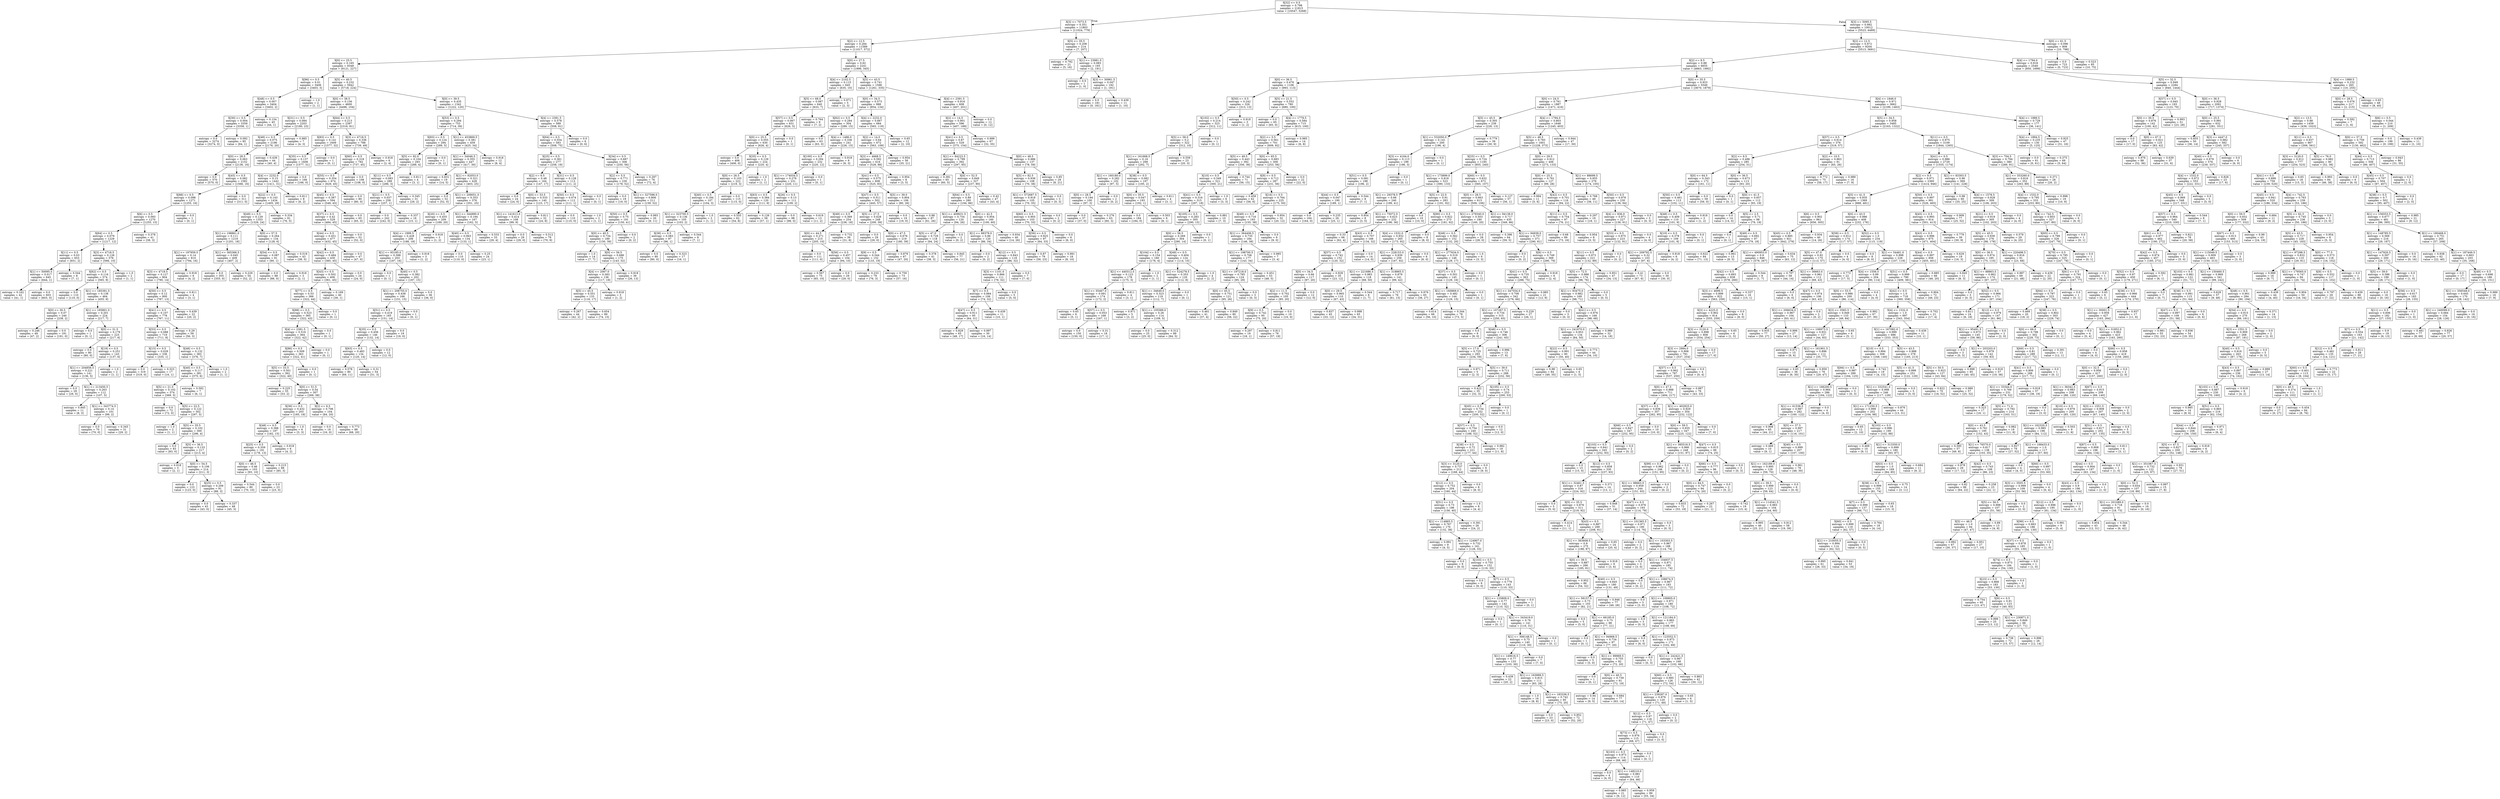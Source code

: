 digraph Tree {
node [shape=box] ;
0 [label="X[32] <= 0.5\nentropy = 0.798\nsamples = 21815\nvalue = [16547, 5268]"] ;
1 [label="X[3] <= 7073.5\nentropy = 0.351\nsamples = 11803\nvalue = [11024, 779]"] ;
0 -> 1 [labeldistance=2.5, labelangle=45, headlabel="True"] ;
2 [label="X[2] <= 12.5\nentropy = 0.284\nsamples = 11589\nvalue = [11017, 572]"] ;
1 -> 2 ;
3 [label="X[0] <= 25.5\nentropy = 0.165\nsamples = 9348\nvalue = [9121, 227]"] ;
2 -> 3 ;
4 [label="X[96] <= 0.5\nentropy = 0.01\nsamples = 3406\nvalue = [3403, 3]"] ;
3 -> 4 ;
5 [label="X[48] <= 0.5\nentropy = 0.007\nsamples = 3404\nvalue = [3402, 2]"] ;
4 -> 5 ;
6 [label="X[30] <= 0.5\nentropy = 0.004\nsamples = 3359\nvalue = [3358, 1]"] ;
5 -> 6 ;
7 [label="entropy = 0.0\nsamples = 3274\nvalue = [3274, 0]"] ;
6 -> 7 ;
8 [label="entropy = 0.092\nsamples = 85\nvalue = [84, 1]"] ;
6 -> 8 ;
9 [label="entropy = 0.154\nsamples = 45\nvalue = [44, 1]"] ;
5 -> 9 ;
10 [label="entropy = 1.0\nsamples = 2\nvalue = [1, 1]"] ;
4 -> 10 ;
11 [label="X[5] <= 40.5\nentropy = 0.232\nsamples = 5942\nvalue = [5718, 224]"] ;
3 -> 11 ;
12 [label="X[0] <= 38.5\nentropy = 0.156\nsamples = 4600\nvalue = [4496, 104]"] ;
11 -> 12 ;
13 [label="X[31] <= 0.5\nentropy = 0.084\nsamples = 2203\nvalue = [2180, 23]"] ;
12 -> 13 ;
14 [label="X[48] <= 0.5\nentropy = 0.075\nsamples = 2196\nvalue = [2176, 20]"] ;
13 -> 14 ;
15 [label="X[0] <= 28.5\nentropy = 0.063\nsamples = 2152\nvalue = [2136, 16]"] ;
14 -> 15 ;
16 [label="entropy = 0.0\nsamples = 570\nvalue = [570, 0]"] ;
15 -> 16 ;
17 [label="X[45] <= 0.5\nentropy = 0.082\nsamples = 1582\nvalue = [1566, 16]"] ;
15 -> 17 ;
18 [label="X[88] <= 0.5\nentropy = 0.098\nsamples = 1271\nvalue = [1255, 16]"] ;
17 -> 18 ;
19 [label="X[6] <= 0.5\nentropy = 0.093\nsamples = 1270\nvalue = [1255, 15]"] ;
18 -> 19 ;
20 [label="X[64] <= 0.5\nentropy = 0.079\nsamples = 1229\nvalue = [1217, 12]"] ;
19 -> 20 ;
21 [label="X[11] <= 0.5\nentropy = 0.03\nsamples = 653\nvalue = [651, 2]"] ;
20 -> 21 ;
22 [label="X[1] <= 50095.5\nentropy = 0.017\nsamples = 645\nvalue = [644, 1]"] ;
21 -> 22 ;
23 [label="entropy = 0.162\nsamples = 42\nvalue = [41, 1]"] ;
22 -> 23 ;
24 [label="entropy = 0.0\nsamples = 603\nvalue = [603, 0]"] ;
22 -> 24 ;
25 [label="entropy = 0.544\nsamples = 8\nvalue = [7, 1]"] ;
21 -> 25 ;
26 [label="X[3] <= 4718.5\nentropy = 0.126\nsamples = 576\nvalue = [566, 10]"] ;
20 -> 26 ;
27 [label="X[62] <= 0.5\nentropy = 0.116\nsamples = 574\nvalue = [565, 9]"] ;
26 -> 27 ;
28 [label="entropy = 0.0\nsamples = 110\nvalue = [110, 0]"] ;
27 -> 28 ;
29 [label="X[1] <= 185391.5\nentropy = 0.138\nsamples = 464\nvalue = [455, 9]"] ;
27 -> 29 ;
30 [label="X[0] <= 30.5\nentropy = 0.07\nsamples = 240\nvalue = [238, 2]"] ;
29 -> 30 ;
31 [label="entropy = 0.246\nsamples = 49\nvalue = [47, 2]"] ;
30 -> 31 ;
32 [label="entropy = 0.0\nsamples = 191\nvalue = [191, 0]"] ;
30 -> 32 ;
33 [label="X[1] <= 185801.0\nentropy = 0.201\nsamples = 224\nvalue = [217, 7]"] ;
29 -> 33 ;
34 [label="entropy = 0.0\nsamples = 1\nvalue = [0, 1]"] ;
33 -> 34 ;
35 [label="X[0] <= 31.5\nentropy = 0.179\nsamples = 223\nvalue = [217, 6]"] ;
33 -> 35 ;
36 [label="entropy = 0.0\nsamples = 80\nvalue = [80, 0]"] ;
35 -> 36 ;
37 [label="X[19] <= 0.5\nentropy = 0.251\nsamples = 143\nvalue = [137, 6]"] ;
35 -> 37 ;
38 [label="X[1] <= 204856.5\nentropy = 0.221\nsamples = 141\nvalue = [136, 5]"] ;
37 -> 38 ;
39 [label="entropy = 0.0\nsamples = 29\nvalue = [29, 0]"] ;
38 -> 39 ;
40 [label="X[1] <= 213450.5\nentropy = 0.263\nsamples = 112\nvalue = [107, 5]"] ;
38 -> 40 ;
41 [label="entropy = 0.845\nsamples = 11\nvalue = [8, 3]"] ;
40 -> 41 ;
42 [label="X[1] <= 343774.5\nentropy = 0.14\nsamples = 101\nvalue = [99, 2]"] ;
40 -> 42 ;
43 [label="entropy = 0.0\nsamples = 70\nvalue = [70, 0]"] ;
42 -> 43 ;
44 [label="entropy = 0.345\nsamples = 31\nvalue = [29, 2]"] ;
42 -> 44 ;
45 [label="entropy = 1.0\nsamples = 2\nvalue = [1, 1]"] ;
37 -> 45 ;
46 [label="entropy = 1.0\nsamples = 2\nvalue = [1, 1]"] ;
26 -> 46 ;
47 [label="entropy = 0.378\nsamples = 41\nvalue = [38, 3]"] ;
19 -> 47 ;
48 [label="entropy = 0.0\nsamples = 1\nvalue = [0, 1]"] ;
18 -> 48 ;
49 [label="entropy = 0.0\nsamples = 311\nvalue = [311, 0]"] ;
17 -> 49 ;
50 [label="entropy = 0.439\nsamples = 44\nvalue = [40, 4]"] ;
14 -> 50 ;
51 [label="entropy = 0.985\nsamples = 7\nvalue = [4, 3]"] ;
13 -> 51 ;
52 [label="X[64] <= 0.5\nentropy = 0.213\nsamples = 2397\nvalue = [2316, 81]"] ;
12 -> 52 ;
53 [label="X[83] <= 0.5\nentropy = 0.141\nsamples = 1609\nvalue = [1577, 32]"] ;
52 -> 53 ;
54 [label="X[35] <= 0.5\nentropy = 0.137\nsamples = 1608\nvalue = [1577, 31]"] ;
53 -> 54 ;
55 [label="X[4] <= 2232.0\nentropy = 0.15\nsamples = 1442\nvalue = [1411, 31]"] ;
54 -> 55 ;
56 [label="X[22] <= 0.5\nentropy = 0.143\nsamples = 1434\nvalue = [1405, 29]"] ;
55 -> 56 ;
57 [label="X[49] <= 0.5\nentropy = 0.129\nsamples = 1353\nvalue = [1329, 24]"] ;
56 -> 57 ;
58 [label="X[1] <= 198861.0\nentropy = 0.111\nsamples = 1219\nvalue = [1201, 18]"] ;
57 -> 58 ;
59 [label="X[1] <= 197959.5\nentropy = 0.14\nsamples = 810\nvalue = [794, 16]"] ;
58 -> 59 ;
60 [label="X[3] <= 4718.5\nentropy = 0.127\nsamples = 804\nvalue = [790, 14]"] ;
59 -> 60 ;
61 [label="X[50] <= 0.5\nentropy = 0.12\nsamples = 800\nvalue = [787, 13]"] ;
60 -> 61 ;
62 [label="X[41] <= 0.5\nentropy = 0.107\nsamples = 778\nvalue = [767, 11]"] ;
61 -> 62 ;
63 [label="X[53] <= 0.5\nentropy = 0.088\nsamples = 719\nvalue = [711, 8]"] ;
62 -> 63 ;
64 [label="X[15] <= 0.5\nentropy = 0.029\nsamples = 336\nvalue = [335, 1]"] ;
63 -> 64 ;
65 [label="entropy = 0.0\nsamples = 319\nvalue = [319, 0]"] ;
64 -> 65 ;
66 [label="entropy = 0.323\nsamples = 17\nvalue = [16, 1]"] ;
64 -> 66 ;
67 [label="X[48] <= 0.5\nentropy = 0.132\nsamples = 383\nvalue = [376, 7]"] ;
63 -> 67 ;
68 [label="X[40] <= 0.5\nentropy = 0.117\nsamples = 381\nvalue = [375, 6]"] ;
67 -> 68 ;
69 [label="X[5] <= 21.0\nentropy = 0.102\nsamples = 374\nvalue = [369, 5]"] ;
68 -> 69 ;
70 [label="entropy = 0.0\nsamples = 72\nvalue = [72, 0]"] ;
69 -> 70 ;
71 [label="X[5] <= 22.5\nentropy = 0.122\nsamples = 302\nvalue = [297, 5]"] ;
69 -> 71 ;
72 [label="entropy = 1.0\nsamples = 2\nvalue = [1, 1]"] ;
71 -> 72 ;
73 [label="X[5] <= 35.5\nentropy = 0.102\nsamples = 300\nvalue = [296, 4]"] ;
71 -> 73 ;
74 [label="entropy = 0.0\nsamples = 83\nvalue = [83, 0]"] ;
73 -> 74 ;
75 [label="X[5] <= 36.5\nentropy = 0.133\nsamples = 217\nvalue = [213, 4]"] ;
73 -> 75 ;
76 [label="entropy = 0.918\nsamples = 3\nvalue = [2, 1]"] ;
75 -> 76 ;
77 [label="X[0] <= 54.5\nentropy = 0.106\nsamples = 214\nvalue = [211, 3]"] ;
75 -> 77 ;
78 [label="entropy = 0.0\nsamples = 123\nvalue = [123, 0]"] ;
77 -> 78 ;
79 [label="X[25] <= 0.5\nentropy = 0.209\nsamples = 91\nvalue = [88, 3]"] ;
77 -> 79 ;
80 [label="entropy = 0.0\nsamples = 43\nvalue = [43, 0]"] ;
79 -> 80 ;
81 [label="entropy = 0.337\nsamples = 48\nvalue = [45, 3]"] ;
79 -> 81 ;
82 [label="entropy = 0.592\nsamples = 7\nvalue = [6, 1]"] ;
68 -> 82 ;
83 [label="entropy = 1.0\nsamples = 2\nvalue = [1, 1]"] ;
67 -> 83 ;
84 [label="entropy = 0.29\nsamples = 59\nvalue = [56, 3]"] ;
62 -> 84 ;
85 [label="entropy = 0.439\nsamples = 22\nvalue = [20, 2]"] ;
61 -> 85 ;
86 [label="entropy = 0.811\nsamples = 4\nvalue = [3, 1]"] ;
60 -> 86 ;
87 [label="entropy = 0.918\nsamples = 6\nvalue = [4, 2]"] ;
59 -> 87 ;
88 [label="X[1] <= 365366.5\nentropy = 0.045\nsamples = 409\nvalue = [407, 2]"] ;
58 -> 88 ;
89 [label="entropy = 0.0\nsamples = 355\nvalue = [355, 0]"] ;
88 -> 89 ;
90 [label="entropy = 0.229\nsamples = 54\nvalue = [52, 2]"] ;
88 -> 90 ;
91 [label="X[0] <= 57.5\nentropy = 0.264\nsamples = 134\nvalue = [128, 6]"] ;
57 -> 91 ;
92 [label="X[54] <= 0.5\nentropy = 0.087\nsamples = 91\nvalue = [90, 1]"] ;
91 -> 92 ;
93 [label="entropy = 0.0\nsamples = 88\nvalue = [88, 0]"] ;
92 -> 93 ;
94 [label="entropy = 0.918\nsamples = 3\nvalue = [2, 1]"] ;
92 -> 94 ;
95 [label="entropy = 0.519\nsamples = 43\nvalue = [38, 5]"] ;
91 -> 95 ;
96 [label="entropy = 0.334\nsamples = 81\nvalue = [76, 5]"] ;
56 -> 96 ;
97 [label="entropy = 0.811\nsamples = 8\nvalue = [6, 2]"] ;
55 -> 97 ;
98 [label="entropy = 0.0\nsamples = 166\nvalue = [166, 0]"] ;
54 -> 98 ;
99 [label="entropy = 0.0\nsamples = 1\nvalue = [0, 1]"] ;
53 -> 99 ;
100 [label="X[3] <= 4718.5\nentropy = 0.336\nsamples = 788\nvalue = [739, 49]"] ;
52 -> 100 ;
101 [label="X[60] <= 0.5\nentropy = 0.318\nsamples = 782\nvalue = [737, 45]"] ;
100 -> 101 ;
102 [label="X[55] <= 0.5\nentropy = 0.354\nsamples = 674\nvalue = [629, 45]"] ;
101 -> 102 ;
103 [label="X[45] <= 0.5\nentropy = 0.387\nsamples = 594\nvalue = [549, 45]"] ;
102 -> 103 ;
104 [label="X[37] <= 0.5\nentropy = 0.42\nsamples = 529\nvalue = [484, 45]"] ;
103 -> 104 ;
105 [label="X[44] <= 0.5\nentropy = 0.451\nsamples = 477\nvalue = [432, 45]"] ;
104 -> 105 ;
106 [label="X[42] <= 0.5\nentropy = 0.484\nsamples = 430\nvalue = [385, 45]"] ;
105 -> 106 ;
107 [label="X[43] <= 0.5\nentropy = 0.502\nsamples = 406\nvalue = [361, 45]"] ;
106 -> 107 ;
108 [label="X[77] <= 0.5\nentropy = 0.53\nsamples = 366\nvalue = [322, 44]"] ;
107 -> 108 ;
109 [label="X[88] <= 0.5\nentropy = 0.523\nsamples = 365\nvalue = [322, 43]"] ;
108 -> 109 ;
110 [label="X[4] <= 2391.5\nentropy = 0.516\nsamples = 364\nvalue = [322, 42]"] ;
109 -> 110 ;
111 [label="X[86] <= 0.5\nentropy = 0.509\nsamples = 363\nvalue = [322, 41]"] ;
110 -> 111 ;
112 [label="X[5] <= 33.5\nentropy = 0.501\nsamples = 362\nvalue = [322, 40]"] ;
111 -> 112 ;
113 [label="entropy = 0.225\nsamples = 55\nvalue = [53, 2]"] ;
112 -> 113 ;
114 [label="X[0] <= 51.5\nentropy = 0.54\nsamples = 307\nvalue = [269, 38]"] ;
112 -> 114 ;
115 [label="X[36] <= 0.5\nentropy = 0.432\nsamples = 203\nvalue = [185, 18]"] ;
114 -> 115 ;
116 [label="X[48] <= 0.5\nentropy = 0.388\nsamples = 197\nvalue = [182, 15]"] ;
115 -> 116 ;
117 [label="X[25] <= 0.5\nentropy = 0.359\nsamples = 191\nvalue = [178, 13]"] ;
116 -> 117 ;
118 [label="X[0] <= 46.5\nentropy = 0.46\nsamples = 103\nvalue = [93, 10]"] ;
117 -> 118 ;
119 [label="entropy = 0.544\nsamples = 80\nvalue = [70, 10]"] ;
118 -> 119 ;
120 [label="entropy = 0.0\nsamples = 23\nvalue = [23, 0]"] ;
118 -> 120 ;
121 [label="entropy = 0.215\nsamples = 88\nvalue = [85, 3]"] ;
117 -> 121 ;
122 [label="entropy = 0.918\nsamples = 6\nvalue = [4, 2]"] ;
116 -> 122 ;
123 [label="entropy = 1.0\nsamples = 6\nvalue = [3, 3]"] ;
115 -> 123 ;
124 [label="X[2] <= 6.5\nentropy = 0.706\nsamples = 104\nvalue = [84, 20]"] ;
114 -> 124 ;
125 [label="entropy = 0.0\nsamples = 16\nvalue = [16, 0]"] ;
124 -> 125 ;
126 [label="entropy = 0.773\nsamples = 88\nvalue = [68, 20]"] ;
124 -> 126 ;
127 [label="entropy = 0.0\nsamples = 1\nvalue = [0, 1]"] ;
111 -> 127 ;
128 [label="entropy = 0.0\nsamples = 1\nvalue = [0, 1]"] ;
110 -> 128 ;
129 [label="entropy = 0.0\nsamples = 1\nvalue = [0, 1]"] ;
109 -> 129 ;
130 [label="entropy = 0.0\nsamples = 1\nvalue = [0, 1]"] ;
108 -> 130 ;
131 [label="entropy = 0.169\nsamples = 40\nvalue = [39, 1]"] ;
107 -> 131 ;
132 [label="entropy = 0.0\nsamples = 24\nvalue = [24, 0]"] ;
106 -> 132 ;
133 [label="entropy = 0.0\nsamples = 47\nvalue = [47, 0]"] ;
105 -> 133 ;
134 [label="entropy = 0.0\nsamples = 52\nvalue = [52, 0]"] ;
104 -> 134 ;
135 [label="entropy = 0.0\nsamples = 65\nvalue = [65, 0]"] ;
103 -> 135 ;
136 [label="entropy = 0.0\nsamples = 80\nvalue = [80, 0]"] ;
102 -> 136 ;
137 [label="entropy = 0.0\nsamples = 108\nvalue = [108, 0]"] ;
101 -> 137 ;
138 [label="entropy = 0.918\nsamples = 6\nvalue = [2, 4]"] ;
100 -> 138 ;
139 [label="X[0] <= 39.5\nentropy = 0.435\nsamples = 1342\nvalue = [1222, 120]"] ;
11 -> 139 ;
140 [label="X[53] <= 0.5\nentropy = 0.294\nsamples = 753\nvalue = [714, 39]"] ;
139 -> 140 ;
141 [label="X[83] <= 0.5\nentropy = 0.124\nsamples = 294\nvalue = [289, 5]"] ;
140 -> 141 ;
142 [label="X[5] <= 92.0\nentropy = 0.104\nsamples = 293\nvalue = [289, 4]"] ;
141 -> 142 ;
143 [label="X[11] <= 0.5\nentropy = 0.083\nsamples = 289\nvalue = [286, 3]"] ;
142 -> 143 ;
144 [label="X[21] <= 0.5\nentropy = 0.037\nsamples = 258\nvalue = [257, 1]"] ;
143 -> 144 ;
145 [label="entropy = 0.0\nsamples = 242\nvalue = [242, 0]"] ;
144 -> 145 ;
146 [label="entropy = 0.337\nsamples = 16\nvalue = [15, 1]"] ;
144 -> 146 ;
147 [label="entropy = 0.345\nsamples = 31\nvalue = [29, 2]"] ;
143 -> 147 ;
148 [label="entropy = 0.811\nsamples = 4\nvalue = [3, 1]"] ;
142 -> 148 ;
149 [label="entropy = 0.0\nsamples = 1\nvalue = [0, 1]"] ;
141 -> 149 ;
150 [label="X[1] <= 453869.5\nentropy = 0.381\nsamples = 459\nvalue = [425, 34]"] ;
140 -> 150 ;
151 [label="X[1] <= 34046.5\nentropy = 0.355\nsamples = 447\nvalue = [417, 30]"] ;
150 -> 151 ;
152 [label="entropy = 0.831\nsamples = 19\nvalue = [14, 5]"] ;
151 -> 152 ;
153 [label="X[1] <= 92053.0\nentropy = 0.321\nsamples = 428\nvalue = [403, 25]"] ;
151 -> 153 ;
154 [label="entropy = 0.0\nsamples = 52\nvalue = [52, 0]"] ;
153 -> 154 ;
155 [label="X[1] <= 209051.0\nentropy = 0.353\nsamples = 376\nvalue = [351, 25]"] ;
153 -> 155 ;
156 [label="X[20] <= 0.5\nentropy = 0.455\nsamples = 209\nvalue = [189, 20]"] ;
155 -> 156 ;
157 [label="X[4] <= 1999.5\nentropy = 0.428\nsamples = 206\nvalue = [188, 18]"] ;
156 -> 157 ;
158 [label="X[1] <= 93185.0\nentropy = 0.398\nsamples = 203\nvalue = [187, 16]"] ;
157 -> 158 ;
159 [label="entropy = 0.0\nsamples = 1\nvalue = [0, 1]"] ;
158 -> 159 ;
160 [label="X[40] <= 0.5\nentropy = 0.382\nsamples = 202\nvalue = [187, 15]"] ;
158 -> 160 ;
161 [label="X[1] <= 208755.0\nentropy = 0.438\nsamples = 166\nvalue = [151, 15]"] ;
160 -> 161 ;
162 [label="X[51] <= 0.5\nentropy = 0.419\nsamples = 165\nvalue = [151, 14]"] ;
161 -> 162 ;
163 [label="X[35] <= 0.5\nentropy = 0.456\nsamples = 146\nvalue = [132, 14]"] ;
162 -> 163 ;
164 [label="X[63] <= 0.5\nentropy = 0.483\nsamples = 134\nvalue = [120, 14]"] ;
163 -> 164 ;
165 [label="entropy = 0.578\nsamples = 80\nvalue = [69, 11]"] ;
164 -> 165 ;
166 [label="entropy = 0.31\nsamples = 54\nvalue = [51, 3]"] ;
164 -> 166 ;
167 [label="entropy = 0.0\nsamples = 12\nvalue = [12, 0]"] ;
163 -> 167 ;
168 [label="entropy = 0.0\nsamples = 19\nvalue = [19, 0]"] ;
162 -> 168 ;
169 [label="entropy = 0.0\nsamples = 1\nvalue = [0, 1]"] ;
161 -> 169 ;
170 [label="entropy = 0.0\nsamples = 36\nvalue = [36, 0]"] ;
160 -> 170 ;
171 [label="entropy = 0.918\nsamples = 3\nvalue = [1, 2]"] ;
157 -> 171 ;
172 [label="entropy = 0.918\nsamples = 3\nvalue = [1, 2]"] ;
156 -> 172 ;
173 [label="X[1] <= 344990.0\nentropy = 0.194\nsamples = 167\nvalue = [162, 5]"] ;
155 -> 173 ;
174 [label="X[40] <= 0.5\nentropy = 0.063\nsamples = 134\nvalue = [133, 1]"] ;
173 -> 174 ;
175 [label="entropy = 0.0\nsamples = 110\nvalue = [110, 0]"] ;
174 -> 175 ;
176 [label="entropy = 0.25\nsamples = 24\nvalue = [23, 1]"] ;
174 -> 176 ;
177 [label="entropy = 0.533\nsamples = 33\nvalue = [29, 4]"] ;
173 -> 177 ;
178 [label="entropy = 0.918\nsamples = 12\nvalue = [8, 4]"] ;
150 -> 178 ;
179 [label="X[4] <= 2391.5\nentropy = 0.578\nsamples = 589\nvalue = [508, 81]"] ;
139 -> 179 ;
180 [label="X[64] <= 0.5\nentropy = 0.554\nsamples = 583\nvalue = [508, 75]"] ;
179 -> 180 ;
181 [label="X[25] <= 0.5\nentropy = 0.361\nsamples = 277\nvalue = [258, 19]"] ;
180 -> 181 ;
182 [label="X[2] <= 6.5\nentropy = 0.48\nsamples = 164\nvalue = [147, 17]"] ;
181 -> 182 ;
183 [label="entropy = 0.0\nsamples = 24\nvalue = [24, 0]"] ;
182 -> 183 ;
184 [label="X[0] <= 53.5\nentropy = 0.533\nsamples = 140\nvalue = [123, 17]"] ;
182 -> 184 ;
185 [label="X[1] <= 141613.0\nentropy = 0.414\nsamples = 108\nvalue = [99, 9]"] ;
184 -> 185 ;
186 [label="entropy = 0.0\nsamples = 29\nvalue = [29, 0]"] ;
185 -> 186 ;
187 [label="entropy = 0.512\nsamples = 79\nvalue = [70, 9]"] ;
185 -> 187 ;
188 [label="entropy = 0.811\nsamples = 32\nvalue = [24, 8]"] ;
184 -> 188 ;
189 [label="X[31] <= 0.5\nentropy = 0.128\nsamples = 113\nvalue = [111, 2]"] ;
181 -> 189 ;
190 [label="X[50] <= 0.5\nentropy = 0.074\nsamples = 112\nvalue = [111, 1]"] ;
189 -> 190 ;
191 [label="entropy = 0.0\nsamples = 110\nvalue = [110, 0]"] ;
190 -> 191 ;
192 [label="entropy = 1.0\nsamples = 2\nvalue = [1, 1]"] ;
190 -> 192 ;
193 [label="entropy = 0.0\nsamples = 1\nvalue = [0, 1]"] ;
189 -> 193 ;
194 [label="X[34] <= 0.5\nentropy = 0.687\nsamples = 306\nvalue = [250, 56]"] ;
180 -> 194 ;
195 [label="X[2] <= 5.5\nentropy = 0.771\nsamples = 230\nvalue = [178, 52]"] ;
194 -> 195 ;
196 [label="entropy = 0.0\nsamples = 19\nvalue = [19, 0]"] ;
195 -> 196 ;
197 [label="X[1] <= 327596.0\nentropy = 0.806\nsamples = 211\nvalue = [159, 52]"] ;
195 -> 197 ;
198 [label="X[50] <= 0.5\nentropy = 0.75\nsamples = 191\nvalue = [150, 41]"] ;
197 -> 198 ;
199 [label="X[0] <= 40.5\nentropy = 0.734\nsamples = 189\nvalue = [150, 39]"] ;
198 -> 199 ;
200 [label="entropy = 1.0\nsamples = 14\nvalue = [7, 7]"] ;
199 -> 200 ;
201 [label="X[0] <= 56.5\nentropy = 0.686\nsamples = 175\nvalue = [143, 32]"] ;
199 -> 201 ;
202 [label="X[4] <= 2067.0\nentropy = 0.583\nsamples = 136\nvalue = [117, 19]"] ;
201 -> 202 ;
203 [label="X[5] <= 45.5\nentropy = 0.551\nsamples = 133\nvalue = [116, 17]"] ;
202 -> 203 ;
204 [label="entropy = 0.267\nsamples = 44\nvalue = [42, 2]"] ;
203 -> 204 ;
205 [label="entropy = 0.654\nsamples = 89\nvalue = [74, 15]"] ;
203 -> 205 ;
206 [label="entropy = 0.918\nsamples = 3\nvalue = [1, 2]"] ;
202 -> 206 ;
207 [label="entropy = 0.918\nsamples = 39\nvalue = [26, 13]"] ;
201 -> 207 ;
208 [label="entropy = 0.0\nsamples = 2\nvalue = [0, 2]"] ;
198 -> 208 ;
209 [label="entropy = 0.993\nsamples = 20\nvalue = [9, 11]"] ;
197 -> 209 ;
210 [label="entropy = 0.297\nsamples = 76\nvalue = [72, 4]"] ;
194 -> 210 ;
211 [label="entropy = 0.0\nsamples = 6\nvalue = [0, 6]"] ;
179 -> 211 ;
212 [label="X[0] <= 27.5\nentropy = 0.62\nsamples = 2241\nvalue = [1896, 345]"] ;
2 -> 212 ;
213 [label="X[4] <= 2102.5\nentropy = 0.115\nsamples = 645\nvalue = [635, 10]"] ;
212 -> 213 ;
214 [label="X[5] <= 68.0\nentropy = 0.087\nsamples = 640\nvalue = [633, 7]"] ;
213 -> 214 ;
215 [label="X[57] <= 0.5\nentropy = 0.067\nsamples = 631\nvalue = [626, 5]"] ;
214 -> 215 ;
216 [label="X[0] <= 25.5\nentropy = 0.055\nsamples = 630\nvalue = [626, 4]"] ;
215 -> 216 ;
217 [label="entropy = 0.0\nsamples = 406\nvalue = [406, 0]"] ;
216 -> 217 ;
218 [label="X[35] <= 0.5\nentropy = 0.129\nsamples = 224\nvalue = [220, 4]"] ;
216 -> 218 ;
219 [label="X[0] <= 26.5\nentropy = 0.103\nsamples = 222\nvalue = [219, 3]"] ;
218 -> 219 ;
220 [label="X[40] <= 0.5\nentropy = 0.184\nsamples = 107\nvalue = [104, 3]"] ;
219 -> 220 ;
221 [label="X[1] <= 323700.5\nentropy = 0.136\nsamples = 105\nvalue = [103, 2]"] ;
220 -> 221 ;
222 [label="X[38] <= 0.5\nentropy = 0.083\nsamples = 97\nvalue = [96, 1]"] ;
221 -> 222 ;
223 [label="entropy = 0.0\nsamples = 80\nvalue = [80, 0]"] ;
222 -> 223 ;
224 [label="entropy = 0.323\nsamples = 17\nvalue = [16, 1]"] ;
222 -> 224 ;
225 [label="entropy = 0.544\nsamples = 8\nvalue = [7, 1]"] ;
221 -> 225 ;
226 [label="entropy = 1.0\nsamples = 2\nvalue = [1, 1]"] ;
220 -> 226 ;
227 [label="entropy = 0.0\nsamples = 115\nvalue = [115, 0]"] ;
219 -> 227 ;
228 [label="entropy = 1.0\nsamples = 2\nvalue = [1, 1]"] ;
218 -> 228 ;
229 [label="entropy = 0.0\nsamples = 1\nvalue = [0, 1]"] ;
215 -> 229 ;
230 [label="entropy = 0.764\nsamples = 9\nvalue = [7, 2]"] ;
214 -> 230 ;
231 [label="entropy = 0.971\nsamples = 5\nvalue = [2, 3]"] ;
213 -> 231 ;
232 [label="X[5] <= 43.5\nentropy = 0.741\nsamples = 1596\nvalue = [1261, 335]"] ;
212 -> 232 ;
233 [label="X[0] <= 34.5\nentropy = 0.573\nsamples = 988\nvalue = [854, 134]"] ;
232 -> 233 ;
234 [label="X[62] <= 0.5\nentropy = 0.284\nsamples = 304\nvalue = [289, 15]"] ;
233 -> 234 ;
235 [label="entropy = 0.0\nsamples = 63\nvalue = [63, 0]"] ;
234 -> 235 ;
236 [label="X[4] <= 1486.0\nentropy = 0.336\nsamples = 241\nvalue = [226, 15]"] ;
234 -> 236 ;
237 [label="X[100] <= 0.5\nentropy = 0.294\nsamples = 232\nvalue = [220, 12]"] ;
236 -> 237 ;
238 [label="X[1] <= 174034.5\nentropy = 0.276\nsamples = 231\nvalue = [220, 11]"] ;
237 -> 238 ;
239 [label="X[63] <= 0.5\nentropy = 0.384\nsamples = 120\nvalue = [111, 9]"] ;
238 -> 239 ;
240 [label="entropy = 0.555\nsamples = 62\nvalue = [54, 8]"] ;
239 -> 240 ;
241 [label="entropy = 0.126\nsamples = 58\nvalue = [57, 1]"] ;
239 -> 241 ;
242 [label="X[26] <= 0.5\nentropy = 0.13\nsamples = 111\nvalue = [109, 2]"] ;
238 -> 242 ;
243 [label="entropy = 0.0\nsamples = 98\nvalue = [98, 0]"] ;
242 -> 243 ;
244 [label="entropy = 0.619\nsamples = 13\nvalue = [11, 2]"] ;
242 -> 244 ;
245 [label="entropy = 0.0\nsamples = 1\nvalue = [0, 1]"] ;
237 -> 245 ;
246 [label="entropy = 0.918\nsamples = 9\nvalue = [6, 3]"] ;
236 -> 246 ;
247 [label="X[4] <= 2232.0\nentropy = 0.667\nsamples = 684\nvalue = [565, 119]"] ;
233 -> 247 ;
248 [label="X[2] <= 14.5\nentropy = 0.64\nsamples = 672\nvalue = [563, 109]"] ;
247 -> 248 ;
249 [label="X[3] <= 4668.5\nentropy = 0.592\nsamples = 616\nvalue = [528, 88]"] ;
248 -> 249 ;
250 [label="X[41] <= 0.5\nentropy = 0.575\nsamples = 608\nvalue = [525, 83]"] ;
249 -> 250 ;
251 [label="X[47] <= 0.5\nentropy = 0.511\nsamples = 502\nvalue = [445, 57]"] ;
250 -> 251 ;
252 [label="X[49] <= 0.5\nentropy = 0.369\nsamples = 254\nvalue = [236, 18]"] ;
251 -> 252 ;
253 [label="X[0] <= 44.5\nentropy = 0.271\nsamples = 215\nvalue = [205, 10]"] ;
252 -> 253 ;
254 [label="entropy = 0.0\nsamples = 111\nvalue = [111, 0]"] ;
253 -> 254 ;
255 [label="X[56] <= 0.5\nentropy = 0.457\nsamples = 104\nvalue = [94, 10]"] ;
253 -> 255 ;
256 [label="entropy = 0.567\nsamples = 75\nvalue = [65, 10]"] ;
255 -> 256 ;
257 [label="entropy = 0.0\nsamples = 29\nvalue = [29, 0]"] ;
255 -> 257 ;
258 [label="entropy = 0.732\nsamples = 39\nvalue = [31, 8]"] ;
252 -> 258 ;
259 [label="X[5] <= 27.5\nentropy = 0.628\nsamples = 248\nvalue = [209, 39]"] ;
251 -> 259 ;
260 [label="entropy = 0.0\nsamples = 29\nvalue = [29, 0]"] ;
259 -> 260 ;
261 [label="X[0] <= 47.5\nentropy = 0.676\nsamples = 219\nvalue = [180, 39]"] ;
259 -> 261 ;
262 [label="X[9] <= 0.5\nentropy = 0.544\nsamples = 152\nvalue = [133, 19]"] ;
261 -> 262 ;
263 [label="entropy = 0.233\nsamples = 79\nvalue = [76, 3]"] ;
262 -> 263 ;
264 [label="entropy = 0.759\nsamples = 73\nvalue = [57, 16]"] ;
262 -> 264 ;
265 [label="entropy = 0.879\nsamples = 67\nvalue = [47, 20]"] ;
261 -> 265 ;
266 [label="X[5] <= 39.0\nentropy = 0.804\nsamples = 106\nvalue = [80, 26]"] ;
250 -> 266 ;
267 [label="entropy = 0.0\nsamples = 19\nvalue = [19, 0]"] ;
266 -> 267 ;
268 [label="entropy = 0.88\nsamples = 87\nvalue = [61, 26]"] ;
266 -> 268 ;
269 [label="entropy = 0.954\nsamples = 8\nvalue = [3, 5]"] ;
249 -> 269 ;
270 [label="entropy = 0.954\nsamples = 56\nvalue = [35, 21]"] ;
248 -> 270 ;
271 [label="entropy = 0.65\nsamples = 12\nvalue = [2, 10]"] ;
247 -> 271 ;
272 [label="X[4] <= 2391.5\nentropy = 0.916\nsamples = 608\nvalue = [407, 201]"] ;
232 -> 272 ;
273 [label="X[2] <= 14.5\nentropy = 0.901\nsamples = 596\nvalue = [407, 189]"] ;
272 -> 273 ;
274 [label="X[41] <= 0.5\nentropy = 0.87\nsamples = 529\nvalue = [375, 154]"] ;
273 -> 274 ;
275 [label="X[1] <= 84223.5\nentropy = 0.799\nsamples = 392\nvalue = [297, 95]"] ;
274 -> 275 ;
276 [label="entropy = 0.391\nsamples = 65\nvalue = [60, 5]"] ;
275 -> 276 ;
277 [label="X[0] <= 52.5\nentropy = 0.849\nsamples = 327\nvalue = [237, 90]"] ;
275 -> 277 ;
278 [label="X[64] <= 0.5\nentropy = 0.89\nsamples = 280\nvalue = [194, 86]"] ;
277 -> 278 ;
279 [label="X[1] <= 409631.5\nentropy = 0.754\nsamples = 120\nvalue = [94, 26]"] ;
278 -> 279 ;
280 [label="X[5] <= 47.0\nentropy = 0.729\nsamples = 118\nvalue = [94, 24]"] ;
279 -> 280 ;
281 [label="entropy = 0.378\nsamples = 41\nvalue = [38, 3]"] ;
280 -> 281 ;
282 [label="entropy = 0.845\nsamples = 77\nvalue = [56, 21]"] ;
280 -> 282 ;
283 [label="entropy = 0.0\nsamples = 2\nvalue = [0, 2]"] ;
279 -> 283 ;
284 [label="X[0] <= 42.5\nentropy = 0.954\nsamples = 160\nvalue = [100, 60]"] ;
278 -> 284 ;
285 [label="X[1] <= 88379.0\nentropy = 0.86\nsamples = 120\nvalue = [86, 34]"] ;
284 -> 285 ;
286 [label="entropy = 0.0\nsamples = 2\nvalue = [0, 2]"] ;
285 -> 286 ;
287 [label="X[12] <= 0.5\nentropy = 0.843\nsamples = 118\nvalue = [86, 32]"] ;
285 -> 287 ;
288 [label="X[3] <= 1101.0\nentropy = 0.866\nsamples = 111\nvalue = [79, 32]"] ;
287 -> 288 ;
289 [label="X[7] <= 0.5\nentropy = 0.884\nsamples = 106\nvalue = [74, 32]"] ;
288 -> 289 ;
290 [label="X[47] <= 0.5\nentropy = 0.911\nsamples = 95\nvalue = [64, 31]"] ;
289 -> 290 ;
291 [label="entropy = 0.829\nsamples = 65\nvalue = [48, 17]"] ;
290 -> 291 ;
292 [label="entropy = 0.997\nsamples = 30\nvalue = [16, 14]"] ;
290 -> 292 ;
293 [label="entropy = 0.439\nsamples = 11\nvalue = [10, 1]"] ;
289 -> 293 ;
294 [label="entropy = 0.0\nsamples = 5\nvalue = [5, 0]"] ;
288 -> 294 ;
295 [label="entropy = 0.0\nsamples = 7\nvalue = [7, 0]"] ;
287 -> 295 ;
296 [label="entropy = 0.934\nsamples = 40\nvalue = [14, 26]"] ;
284 -> 296 ;
297 [label="entropy = 0.42\nsamples = 47\nvalue = [43, 4]"] ;
277 -> 297 ;
298 [label="X[0] <= 48.5\nentropy = 0.986\nsamples = 137\nvalue = [78, 59]"] ;
274 -> 298 ;
299 [label="X[5] <= 82.5\nentropy = 0.936\nsamples = 108\nvalue = [70, 38]"] ;
298 -> 299 ;
300 [label="X[1] <= 572687.5\nentropy = 0.918\nsamples = 105\nvalue = [70, 35]"] ;
299 -> 300 ;
301 [label="X[60] <= 0.5\nentropy = 0.905\nsamples = 103\nvalue = [70, 33]"] ;
300 -> 301 ;
302 [label="X[56] <= 0.5\nentropy = 0.925\nsamples = 97\nvalue = [64, 33]"] ;
301 -> 302 ;
303 [label="entropy = 0.87\nsamples = 79\nvalue = [56, 23]"] ;
302 -> 303 ;
304 [label="entropy = 0.991\nsamples = 18\nvalue = [8, 10]"] ;
302 -> 304 ;
305 [label="entropy = 0.0\nsamples = 6\nvalue = [6, 0]"] ;
301 -> 305 ;
306 [label="entropy = 0.0\nsamples = 2\nvalue = [0, 2]"] ;
300 -> 306 ;
307 [label="entropy = 0.0\nsamples = 3\nvalue = [0, 3]"] ;
299 -> 307 ;
308 [label="entropy = 0.85\nsamples = 29\nvalue = [8, 21]"] ;
298 -> 308 ;
309 [label="entropy = 0.999\nsamples = 67\nvalue = [32, 35]"] ;
273 -> 309 ;
310 [label="entropy = 0.0\nsamples = 12\nvalue = [0, 12]"] ;
272 -> 310 ;
311 [label="X[5] <= 35.5\nentropy = 0.208\nsamples = 214\nvalue = [7, 207]"] ;
1 -> 311 ;
312 [label="entropy = 0.792\nsamples = 21\nvalue = [5, 16]"] ;
311 -> 312 ;
313 [label="X[1] <= 23981.0\nentropy = 0.083\nsamples = 193\nvalue = [2, 191]"] ;
311 -> 313 ;
314 [label="entropy = 0.0\nsamples = 1\nvalue = [1, 0]"] ;
313 -> 314 ;
315 [label="X[3] <= 30961.5\nentropy = 0.047\nsamples = 192\nvalue = [1, 191]"] ;
313 -> 315 ;
316 [label="entropy = 0.0\nsamples = 181\nvalue = [0, 181]"] ;
315 -> 316 ;
317 [label="entropy = 0.439\nsamples = 11\nvalue = [1, 10]"] ;
315 -> 317 ;
318 [label="X[3] <= 5095.5\nentropy = 0.992\nsamples = 10012\nvalue = [5523, 4489]"] ;
0 -> 318 [labeldistance=2.5, labelangle=-45, headlabel="False"] ;
319 [label="X[2] <= 12.5\nentropy = 0.972\nsamples = 9204\nvalue = [5513, 3691]"] ;
318 -> 319 ;
320 [label="X[2] <= 8.5\nentropy = 0.88\nsamples = 6655\nvalue = [4663, 1992]"] ;
319 -> 320 ;
321 [label="X[0] <= 36.5\nentropy = 0.476\nsamples = 1106\nvalue = [993, 113]"] ;
320 -> 321 ;
322 [label="X[50] <= 0.5\nentropy = 0.242\nsamples = 326\nvalue = [313, 13]"] ;
321 -> 322 ;
323 [label="X[102] <= 0.5\nentropy = 0.214\nsamples = 323\nvalue = [312, 11]"] ;
322 -> 323 ;
324 [label="X[5] <= 58.0\nentropy = 0.2\nsamples = 322\nvalue = [312, 10]"] ;
323 -> 324 ;
325 [label="X[1] <= 161668.5\nentropy = 0.16\nsamples = 299\nvalue = [292, 7]"] ;
324 -> 325 ;
326 [label="X[1] <= 160180.0\nentropy = 0.282\nsamples = 102\nvalue = [97, 5]"] ;
325 -> 326 ;
327 [label="X[0] <= 28.5\nentropy = 0.194\nsamples = 100\nvalue = [97, 3]"] ;
326 -> 327 ;
328 [label="entropy = 0.0\nsamples = 37\nvalue = [37, 0]"] ;
327 -> 328 ;
329 [label="entropy = 0.276\nsamples = 63\nvalue = [60, 3]"] ;
327 -> 329 ;
330 [label="entropy = 0.0\nsamples = 2\nvalue = [0, 2]"] ;
326 -> 330 ;
331 [label="X[38] <= 0.5\nentropy = 0.082\nsamples = 197\nvalue = [195, 2]"] ;
325 -> 331 ;
332 [label="X[0] <= 35.5\nentropy = 0.047\nsamples = 193\nvalue = [192, 1]"] ;
331 -> 332 ;
333 [label="entropy = 0.0\nsamples = 184\nvalue = [184, 0]"] ;
332 -> 333 ;
334 [label="entropy = 0.503\nsamples = 9\nvalue = [8, 1]"] ;
332 -> 334 ;
335 [label="entropy = 0.811\nsamples = 4\nvalue = [3, 1]"] ;
331 -> 335 ;
336 [label="entropy = 0.559\nsamples = 23\nvalue = [20, 3]"] ;
324 -> 336 ;
337 [label="entropy = 0.0\nsamples = 1\nvalue = [0, 1]"] ;
323 -> 337 ;
338 [label="entropy = 0.918\nsamples = 3\nvalue = [1, 2]"] ;
322 -> 338 ;
339 [label="X[5] <= 21.5\nentropy = 0.552\nsamples = 780\nvalue = [680, 100]"] ;
321 -> 339 ;
340 [label="entropy = 0.0\nsamples = 65\nvalue = [65, 0]"] ;
339 -> 340 ;
341 [label="X[4] <= 1779.5\nentropy = 0.584\nsamples = 715\nvalue = [615, 100]"] ;
339 -> 341 ;
342 [label="X[2] <= 5.5\nentropy = 0.561\nsamples = 701\nvalue = [609, 92]"] ;
341 -> 342 ;
343 [label="X[5] <= 49.5\nentropy = 0.443\nsamples = 392\nvalue = [356, 36]"] ;
342 -> 343 ;
344 [label="X[10] <= 0.5\nentropy = 0.349\nsamples = 321\nvalue = [300, 21]"] ;
343 -> 344 ;
345 [label="X[41] <= 0.5\nentropy = 0.316\nsamples = 315\nvalue = [297, 18]"] ;
344 -> 345 ;
346 [label="X[105] <= 0.5\nentropy = 0.283\nsamples = 305\nvalue = [290, 15]"] ;
345 -> 346 ;
347 [label="X[0] <= 56.5\nentropy = 0.269\nsamples = 304\nvalue = [290, 14]"] ;
346 -> 347 ;
348 [label="X[104] <= 0.5\nentropy = 0.154\nsamples = 180\nvalue = [176, 4]"] ;
347 -> 348 ;
349 [label="X[1] <= 440312.5\nentropy = 0.123\nsamples = 178\nvalue = [175, 3]"] ;
348 -> 349 ;
350 [label="X[1] <= 55467.0\nentropy = 0.091\nsamples = 174\nvalue = [172, 2]"] ;
349 -> 350 ;
351 [label="entropy = 0.65\nsamples = 6\nvalue = [5, 1]"] ;
350 -> 351 ;
352 [label="X[57] <= 0.5\nentropy = 0.053\nsamples = 168\nvalue = [167, 1]"] ;
350 -> 352 ;
353 [label="entropy = 0.0\nsamples = 150\nvalue = [150, 0]"] ;
352 -> 353 ;
354 [label="entropy = 0.31\nsamples = 18\nvalue = [17, 1]"] ;
352 -> 354 ;
355 [label="entropy = 0.811\nsamples = 4\nvalue = [3, 1]"] ;
349 -> 355 ;
356 [label="entropy = 1.0\nsamples = 2\nvalue = [1, 1]"] ;
348 -> 356 ;
357 [label="X[49] <= 0.5\nentropy = 0.404\nsamples = 124\nvalue = [114, 10]"] ;
347 -> 357 ;
358 [label="X[1] <= 524278.5\nentropy = 0.353\nsamples = 120\nvalue = [112, 8]"] ;
357 -> 358 ;
359 [label="X[1] <= 34649.0\nentropy = 0.323\nsamples = 119\nvalue = [112, 7]"] ;
358 -> 359 ;
360 [label="entropy = 0.971\nsamples = 5\nvalue = [3, 2]"] ;
359 -> 360 ;
361 [label="X[1] <= 105589.0\nentropy = 0.26\nsamples = 114\nvalue = [109, 5]"] ;
359 -> 361 ;
362 [label="entropy = 0.0\nsamples = 25\nvalue = [25, 0]"] ;
361 -> 362 ;
363 [label="entropy = 0.312\nsamples = 89\nvalue = [84, 5]"] ;
361 -> 363 ;
364 [label="entropy = 0.0\nsamples = 1\nvalue = [0, 1]"] ;
358 -> 364 ;
365 [label="entropy = 1.0\nsamples = 4\nvalue = [2, 2]"] ;
357 -> 365 ;
366 [label="entropy = 0.0\nsamples = 1\nvalue = [0, 1]"] ;
346 -> 366 ;
367 [label="entropy = 0.881\nsamples = 10\nvalue = [7, 3]"] ;
345 -> 367 ;
368 [label="entropy = 1.0\nsamples = 6\nvalue = [3, 3]"] ;
344 -> 368 ;
369 [label="entropy = 0.744\nsamples = 71\nvalue = [56, 15]"] ;
343 -> 369 ;
370 [label="X[0] <= 65.5\nentropy = 0.683\nsamples = 309\nvalue = [253, 56]"] ;
342 -> 370 ;
371 [label="X[9] <= 0.5\nentropy = 0.712\nsamples = 287\nvalue = [231, 56]"] ;
370 -> 371 ;
372 [label="entropy = 0.459\nsamples = 62\nvalue = [56, 6]"] ;
371 -> 372 ;
373 [label="X[16] <= 0.5\nentropy = 0.764\nsamples = 225\nvalue = [175, 50]"] ;
371 -> 373 ;
374 [label="X[49] <= 0.5\nentropy = 0.716\nsamples = 193\nvalue = [155, 38]"] ;
373 -> 374 ;
375 [label="X[1] <= 364406.5\nentropy = 0.735\nsamples = 184\nvalue = [146, 38]"] ;
374 -> 375 ;
376 [label="X[1] <= 198700.5\nentropy = 0.706\nsamples = 177\nvalue = [143, 34]"] ;
375 -> 376 ;
377 [label="X[1] <= 197218.0\nentropy = 0.785\nsamples = 124\nvalue = [95, 29]"] ;
376 -> 377 ;
378 [label="X[0] <= 45.5\nentropy = 0.751\nsamples = 121\nvalue = [95, 26]"] ;
377 -> 378 ;
379 [label="entropy = 0.461\nsamples = 41\nvalue = [37, 4]"] ;
378 -> 379 ;
380 [label="entropy = 0.849\nsamples = 80\nvalue = [58, 22]"] ;
378 -> 380 ;
381 [label="entropy = 0.0\nsamples = 3\nvalue = [0, 3]"] ;
377 -> 381 ;
382 [label="entropy = 0.451\nsamples = 53\nvalue = [48, 5]"] ;
376 -> 382 ;
383 [label="entropy = 0.985\nsamples = 7\nvalue = [3, 4]"] ;
375 -> 383 ;
384 [label="entropy = 0.0\nsamples = 9\nvalue = [9, 0]"] ;
374 -> 384 ;
385 [label="entropy = 0.954\nsamples = 32\nvalue = [20, 12]"] ;
373 -> 385 ;
386 [label="entropy = 0.0\nsamples = 22\nvalue = [22, 0]"] ;
370 -> 386 ;
387 [label="entropy = 0.985\nsamples = 14\nvalue = [6, 8]"] ;
341 -> 387 ;
388 [label="X[0] <= 35.5\nentropy = 0.923\nsamples = 5549\nvalue = [3670, 1879]"] ;
320 -> 388 ;
389 [label="X[0] <= 24.5\nentropy = 0.761\nsamples = 1887\nvalue = [1471, 416]"] ;
388 -> 389 ;
390 [label="X[5] <= 45.5\nentropy = 0.305\nsamples = 239\nvalue = [226, 13]"] ;
389 -> 390 ;
391 [label="X[1] <= 532050.0\nentropy = 0.141\nsamples = 200\nvalue = [196, 4]"] ;
390 -> 391 ;
392 [label="X[3] <= 4164.0\nentropy = 0.113\nsamples = 199\nvalue = [196, 3]"] ;
391 -> 392 ;
393 [label="X[51] <= 0.5\nentropy = 0.081\nsamples = 198\nvalue = [196, 2]"] ;
392 -> 393 ;
394 [label="X[44] <= 0.5\nentropy = 0.047\nsamples = 190\nvalue = [189, 1]"] ;
393 -> 394 ;
395 [label="entropy = 0.0\nsamples = 164\nvalue = [164, 0]"] ;
394 -> 395 ;
396 [label="entropy = 0.235\nsamples = 26\nvalue = [25, 1]"] ;
394 -> 396 ;
397 [label="entropy = 0.544\nsamples = 8\nvalue = [7, 1]"] ;
393 -> 397 ;
398 [label="entropy = 0.0\nsamples = 1\nvalue = [0, 1]"] ;
392 -> 398 ;
399 [label="entropy = 0.0\nsamples = 1\nvalue = [0, 1]"] ;
391 -> 399 ;
400 [label="entropy = 0.779\nsamples = 39\nvalue = [30, 9]"] ;
390 -> 400 ;
401 [label="X[4] <= 1794.0\nentropy = 0.803\nsamples = 1648\nvalue = [1245, 403]"] ;
389 -> 401 ;
402 [label="X[5] <= 48.5\nentropy = 0.783\nsamples = 1601\nvalue = [1228, 373]"] ;
401 -> 402 ;
403 [label="X[25] <= 0.5\nentropy = 0.724\nsamples = 1195\nvalue = [955, 240]"] ;
402 -> 403 ;
404 [label="X[1] <= 173899.0\nentropy = 0.818\nsamples = 523\nvalue = [390, 133]"] ;
403 -> 404 ;
405 [label="X[1] <= 29378.5\nentropy = 0.66\nsamples = 240\nvalue = [199, 41]"] ;
404 -> 405 ;
406 [label="entropy = 0.954\nsamples = 8\nvalue = [3, 5]"] ;
405 -> 406 ;
407 [label="X[1] <= 75072.0\nentropy = 0.623\nsamples = 232\nvalue = [196, 36]"] ;
405 -> 407 ;
408 [label="entropy = 0.33\nsamples = 66\nvalue = [62, 4]"] ;
407 -> 408 ;
409 [label="X[43] <= 0.5\nentropy = 0.707\nsamples = 166\nvalue = [134, 32]"] ;
407 -> 409 ;
410 [label="X[57] <= 0.5\nentropy = 0.742\nsamples = 152\nvalue = [120, 32]"] ;
409 -> 410 ;
411 [label="X[0] <= 34.5\nentropy = 0.66\nsamples = 117\nvalue = [97, 20]"] ;
410 -> 411 ;
412 [label="X[2] <= 11.5\nentropy = 0.702\nsamples = 105\nvalue = [85, 20]"] ;
411 -> 412 ;
413 [label="X[9] <= 0.5\nentropy = 0.742\nsamples = 95\nvalue = [75, 20]"] ;
412 -> 413 ;
414 [label="entropy = 0.297\nsamples = 19\nvalue = [18, 1]"] ;
413 -> 414 ;
415 [label="entropy = 0.811\nsamples = 76\nvalue = [57, 19]"] ;
413 -> 415 ;
416 [label="entropy = 0.0\nsamples = 10\nvalue = [10, 0]"] ;
412 -> 416 ;
417 [label="entropy = 0.0\nsamples = 12\nvalue = [12, 0]"] ;
411 -> 417 ;
418 [label="entropy = 0.928\nsamples = 35\nvalue = [23, 12]"] ;
410 -> 418 ;
419 [label="entropy = 0.0\nsamples = 14\nvalue = [14, 0]"] ;
409 -> 419 ;
420 [label="X[5] <= 22.0\nentropy = 0.91\nsamples = 283\nvalue = [191, 92]"] ;
404 -> 420 ;
421 [label="entropy = 0.0\nsamples = 10\nvalue = [10, 0]"] ;
420 -> 421 ;
422 [label="X[90] <= 0.5\nentropy = 0.922\nsamples = 273\nvalue = [181, 92]"] ;
420 -> 422 ;
423 [label="X[4] <= 1532.0\nentropy = 0.932\nsamples = 265\nvalue = [173, 92]"] ;
422 -> 423 ;
424 [label="X[1] <= 228153.0\nentropy = 0.939\nsamples = 259\nvalue = [167, 92]"] ;
423 -> 424 ;
425 [label="X[1] <= 221686.5\nentropy = 0.983\nsamples = 118\nvalue = [68, 50]"] ;
424 -> 425 ;
426 [label="X[0] <= 29.5\nentropy = 0.965\nsamples = 110\nvalue = [67, 43]"] ;
425 -> 426 ;
427 [label="entropy = 0.837\nsamples = 45\nvalue = [33, 12]"] ;
426 -> 427 ;
428 [label="entropy = 0.998\nsamples = 65\nvalue = [34, 31]"] ;
426 -> 428 ;
429 [label="entropy = 0.544\nsamples = 8\nvalue = [1, 7]"] ;
425 -> 429 ;
430 [label="X[1] <= 318865.5\nentropy = 0.879\nsamples = 141\nvalue = [99, 42]"] ;
424 -> 430 ;
431 [label="entropy = 0.717\nsamples = 76\nvalue = [61, 15]"] ;
430 -> 431 ;
432 [label="entropy = 0.979\nsamples = 65\nvalue = [38, 27]"] ;
430 -> 432 ;
433 [label="entropy = 0.0\nsamples = 6\nvalue = [6, 0]"] ;
423 -> 433 ;
434 [label="entropy = 0.0\nsamples = 8\nvalue = [8, 0]"] ;
422 -> 434 ;
435 [label="X[60] <= 0.5\nentropy = 0.632\nsamples = 672\nvalue = [565, 107]"] ;
403 -> 435 ;
436 [label="X[0] <= 28.5\nentropy = 0.663\nsamples = 615\nvalue = [509, 106]"] ;
435 -> 436 ;
437 [label="X[1] <= 279340.0\nentropy = 0.503\nsamples = 180\nvalue = [160, 20]"] ;
436 -> 437 ;
438 [label="X[48] <= 0.5\nentropy = 0.562\nsamples = 152\nvalue = [132, 20]"] ;
437 -> 438 ;
439 [label="X[1] <= 277634.0\nentropy = 0.519\nsamples = 146\nvalue = [129, 17]"] ;
438 -> 439 ;
440 [label="X[37] <= 0.5\nentropy = 0.501\nsamples = 145\nvalue = [129, 16]"] ;
439 -> 440 ;
441 [label="X[1] <= 160869.0\nentropy = 0.482\nsamples = 144\nvalue = [129, 15]"] ;
440 -> 441 ;
442 [label="entropy = 0.614\nsamples = 66\nvalue = [56, 10]"] ;
441 -> 442 ;
443 [label="entropy = 0.344\nsamples = 78\nvalue = [73, 5]"] ;
441 -> 443 ;
444 [label="entropy = 0.0\nsamples = 1\nvalue = [0, 1]"] ;
440 -> 444 ;
445 [label="entropy = 0.0\nsamples = 1\nvalue = [0, 1]"] ;
439 -> 445 ;
446 [label="entropy = 1.0\nsamples = 6\nvalue = [3, 3]"] ;
438 -> 446 ;
447 [label="entropy = 0.0\nsamples = 28\nvalue = [28, 0]"] ;
437 -> 447 ;
448 [label="X[1] <= 94138.0\nentropy = 0.717\nsamples = 435\nvalue = [349, 86]"] ;
436 -> 448 ;
449 [label="entropy = 0.396\nsamples = 64\nvalue = [59, 5]"] ;
448 -> 449 ;
450 [label="X[1] <= 94939.0\nentropy = 0.757\nsamples = 371\nvalue = [290, 81]"] ;
448 -> 450 ;
451 [label="entropy = 0.0\nsamples = 2\nvalue = [0, 2]"] ;
450 -> 451 ;
452 [label="X[6] <= 0.5\nentropy = 0.749\nsamples = 369\nvalue = [290, 79]"] ;
450 -> 452 ;
453 [label="X[41] <= 0.5\nentropy = 0.735\nsamples = 363\nvalue = [288, 75]"] ;
452 -> 453 ;
454 [label="X[1] <= 347554.0\nentropy = 0.708\nsamples = 342\nvalue = [276, 66]"] ;
453 -> 454 ;
455 [label="X[1] <= 107267.5\nentropy = 0.734\nsamples = 315\nvalue = [250, 65]"] ;
454 -> 455 ;
456 [label="entropy = 0.0\nsamples = 9\nvalue = [9, 0]"] ;
455 -> 456 ;
457 [label="X[48] <= 0.5\nentropy = 0.746\nsamples = 306\nvalue = [241, 65]"] ;
455 -> 457 ;
458 [label="X[5] <= 17.0\nentropy = 0.725\nsamples = 293\nvalue = [234, 59]"] ;
457 -> 458 ;
459 [label="entropy = 0.971\nsamples = 5\nvalue = [2, 3]"] ;
458 -> 459 ;
460 [label="X[5] <= 39.0\nentropy = 0.711\nsamples = 288\nvalue = [232, 56]"] ;
458 -> 460 ;
461 [label="entropy = 0.422\nsamples = 35\nvalue = [32, 3]"] ;
460 -> 461 ;
462 [label="X[105] <= 0.5\nentropy = 0.74\nsamples = 253\nvalue = [200, 53]"] ;
460 -> 462 ;
463 [label="X[45] <= 0.5\nentropy = 0.734\nsamples = 252\nvalue = [200, 52]"] ;
462 -> 463 ;
464 [label="X[57] <= 0.5\nentropy = 0.754\nsamples = 240\nvalue = [188, 52]"] ;
463 -> 464 ;
465 [label="X[38] <= 0.5\nentropy = 0.72\nsamples = 221\nvalue = [177, 44]"] ;
464 -> 465 ;
466 [label="X[3] <= 3120.0\nentropy = 0.737\nsamples = 212\nvalue = [168, 44]"] ;
465 -> 466 ;
467 [label="X[12] <= 0.5\nentropy = 0.752\nsamples = 204\nvalue = [160, 44]"] ;
466 -> 467 ;
468 [label="X[51] <= 0.5\nentropy = 0.73\nsamples = 196\nvalue = [156, 40]"] ;
467 -> 468 ;
469 [label="X[1] <= 114865.5\nentropy = 0.767\nsamples = 170\nvalue = [132, 38]"] ;
468 -> 469 ;
470 [label="entropy = 0.991\nsamples = 9\nvalue = [4, 5]"] ;
469 -> 470 ;
471 [label="X[1] <= 124907.0\nentropy = 0.732\nsamples = 161\nvalue = [128, 33]"] ;
469 -> 471 ;
472 [label="entropy = 0.0\nsamples = 9\nvalue = [9, 0]"] ;
471 -> 472 ;
473 [label="X[103] <= 0.5\nentropy = 0.755\nsamples = 152\nvalue = [119, 33]"] ;
471 -> 473 ;
474 [label="entropy = 0.0\nsamples = 9\nvalue = [9, 0]"] ;
473 -> 474 ;
475 [label="X[7] <= 0.5\nentropy = 0.779\nsamples = 143\nvalue = [110, 33]"] ;
473 -> 475 ;
476 [label="X[1] <= 125809.0\nentropy = 0.77\nsamples = 142\nvalue = [110, 32]"] ;
475 -> 476 ;
477 [label="entropy = 0.0\nsamples = 1\nvalue = [0, 1]"] ;
476 -> 477 ;
478 [label="X[1] <= 343419.0\nentropy = 0.76\nsamples = 141\nvalue = [110, 31]"] ;
476 -> 478 ;
479 [label="X[1] <= 306148.5\nentropy = 0.75\nsamples = 140\nvalue = [110, 30]"] ;
478 -> 479 ;
480 [label="X[1] <= 149616.5\nentropy = 0.77\nsamples = 133\nvalue = [103, 30]"] ;
479 -> 480 ;
481 [label="entropy = 0.439\nsamples = 22\nvalue = [20, 2]"] ;
480 -> 481 ;
482 [label="X[1] <= 163999.5\nentropy = 0.815\nsamples = 111\nvalue = [83, 28]"] ;
480 -> 482 ;
483 [label="entropy = 1.0\nsamples = 16\nvalue = [8, 8]"] ;
482 -> 483 ;
484 [label="X[1] <= 183336.5\nentropy = 0.742\nsamples = 95\nvalue = [75, 20]"] ;
482 -> 484 ;
485 [label="entropy = 0.0\nsamples = 23\nvalue = [23, 0]"] ;
484 -> 485 ;
486 [label="entropy = 0.852\nsamples = 72\nvalue = [52, 20]"] ;
484 -> 486 ;
487 [label="entropy = 0.0\nsamples = 7\nvalue = [7, 0]"] ;
479 -> 487 ;
488 [label="entropy = 0.0\nsamples = 1\nvalue = [0, 1]"] ;
478 -> 488 ;
489 [label="entropy = 0.0\nsamples = 1\nvalue = [0, 1]"] ;
475 -> 489 ;
490 [label="entropy = 0.391\nsamples = 26\nvalue = [24, 2]"] ;
468 -> 490 ;
491 [label="entropy = 1.0\nsamples = 8\nvalue = [4, 4]"] ;
467 -> 491 ;
492 [label="entropy = 0.0\nsamples = 8\nvalue = [8, 0]"] ;
466 -> 492 ;
493 [label="entropy = 0.0\nsamples = 9\nvalue = [9, 0]"] ;
465 -> 493 ;
494 [label="entropy = 0.982\nsamples = 19\nvalue = [11, 8]"] ;
464 -> 494 ;
495 [label="entropy = 0.0\nsamples = 12\nvalue = [12, 0]"] ;
463 -> 495 ;
496 [label="entropy = 0.0\nsamples = 1\nvalue = [0, 1]"] ;
462 -> 496 ;
497 [label="entropy = 0.996\nsamples = 13\nvalue = [7, 6]"] ;
457 -> 497 ;
498 [label="entropy = 0.229\nsamples = 27\nvalue = [26, 1]"] ;
454 -> 498 ;
499 [label="entropy = 0.985\nsamples = 21\nvalue = [12, 9]"] ;
453 -> 499 ;
500 [label="entropy = 0.918\nsamples = 6\nvalue = [2, 4]"] ;
452 -> 500 ;
501 [label="entropy = 0.127\nsamples = 57\nvalue = [56, 1]"] ;
435 -> 501 ;
502 [label="X[0] <= 29.5\nentropy = 0.912\nsamples = 406\nvalue = [273, 133]"] ;
402 -> 502 ;
503 [label="X[0] <= 25.5\nentropy = 0.761\nsamples = 127\nvalue = [99, 28]"] ;
502 -> 503 ;
504 [label="entropy = 0.994\nsamples = 11\nvalue = [5, 6]"] ;
503 -> 504 ;
505 [label="X[42] <= 0.5\nentropy = 0.701\nsamples = 116\nvalue = [94, 22]"] ;
503 -> 505 ;
506 [label="X[11] <= 0.5\nentropy = 0.754\nsamples = 97\nvalue = [76, 21]"] ;
505 -> 506 ;
507 [label="entropy = 0.68\nsamples = 89\nvalue = [73, 16]"] ;
506 -> 507 ;
508 [label="entropy = 0.954\nsamples = 8\nvalue = [3, 5]"] ;
506 -> 508 ;
509 [label="entropy = 0.297\nsamples = 19\nvalue = [18, 1]"] ;
505 -> 509 ;
510 [label="X[1] <= 88699.5\nentropy = 0.955\nsamples = 279\nvalue = [174, 105]"] ;
502 -> 510 ;
511 [label="entropy = 0.768\nsamples = 49\nvalue = [38, 11]"] ;
510 -> 511 ;
512 [label="X[50] <= 0.5\nentropy = 0.976\nsamples = 230\nvalue = [136, 94]"] ;
510 -> 512 ;
513 [label="X[4] <= 836.0\nentropy = 0.971\nsamples = 227\nvalue = [136, 91]"] ;
512 -> 513 ;
514 [label="X[53] <= 0.5\nentropy = 0.975\nsamples = 223\nvalue = [132, 91]"] ;
513 -> 514 ;
515 [label="X[11] <= 0.5\nentropy = 0.973\nsamples = 221\nvalue = [132, 89]"] ;
514 -> 515 ;
516 [label="X[5] <= 72.5\nentropy = 0.988\nsamples = 174\nvalue = [98, 76]"] ;
515 -> 516 ;
517 [label="X[1] <= 93475.0\nentropy = 0.982\nsamples = 169\nvalue = [98, 71]"] ;
516 -> 517 ;
518 [label="entropy = 0.0\nsamples = 3\nvalue = [0, 3]"] ;
517 -> 518 ;
519 [label="X[41] <= 0.5\nentropy = 0.976\nsamples = 166\nvalue = [98, 68]"] ;
517 -> 519 ;
520 [label="X[1] <= 241670.0\nentropy = 0.953\nsamples = 134\nvalue = [84, 50]"] ;
519 -> 520 ;
521 [label="X[22] <= 0.5\nentropy = 0.991\nsamples = 90\nvalue = [50, 40]"] ;
520 -> 521 ;
522 [label="entropy = 0.98\nsamples = 84\nvalue = [49, 35]"] ;
521 -> 522 ;
523 [label="entropy = 0.65\nsamples = 6\nvalue = [1, 5]"] ;
521 -> 523 ;
524 [label="entropy = 0.773\nsamples = 44\nvalue = [34, 10]"] ;
520 -> 524 ;
525 [label="entropy = 0.989\nsamples = 32\nvalue = [14, 18]"] ;
519 -> 525 ;
526 [label="entropy = 0.0\nsamples = 5\nvalue = [0, 5]"] ;
516 -> 526 ;
527 [label="entropy = 0.851\nsamples = 47\nvalue = [34, 13]"] ;
515 -> 527 ;
528 [label="entropy = 0.0\nsamples = 2\nvalue = [0, 2]"] ;
514 -> 528 ;
529 [label="entropy = 0.0\nsamples = 4\nvalue = [4, 0]"] ;
513 -> 529 ;
530 [label="entropy = 0.0\nsamples = 3\nvalue = [0, 3]"] ;
512 -> 530 ;
531 [label="entropy = 0.944\nsamples = 47\nvalue = [17, 30]"] ;
401 -> 531 ;
532 [label="X[4] <= 1846.0\nentropy = 0.971\nsamples = 3662\nvalue = [2199, 1463]"] ;
388 -> 532 ;
533 [label="X[5] <= 34.5\nentropy = 0.958\nsamples = 3485\nvalue = [2163, 1322]"] ;
532 -> 533 ;
534 [label="X[57] <= 0.5\nentropy = 0.614\nsamples = 376\nvalue = [319, 57]"] ;
533 -> 534 ;
535 [label="X[2] <= 9.5\nentropy = 0.496\nsamples = 285\nvalue = [254, 31]"] ;
534 -> 535 ;
536 [label="X[0] <= 64.5\nentropy = 0.343\nsamples = 172\nvalue = [161, 11]"] ;
535 -> 536 ;
537 [label="X[50] <= 0.5\nentropy = 0.461\nsamples = 113\nvalue = [102, 11]"] ;
536 -> 537 ;
538 [label="X[48] <= 0.5\nentropy = 0.409\nsamples = 110\nvalue = [101, 9]"] ;
537 -> 538 ;
539 [label="X[10] <= 0.5\nentropy = 0.378\nsamples = 109\nvalue = [101, 8]"] ;
538 -> 539 ;
540 [label="X[1] <= 209792.5\nentropy = 0.32\nsamples = 103\nvalue = [97, 6]"] ;
539 -> 540 ;
541 [label="entropy = 0.41\nsamples = 73\nvalue = [67, 6]"] ;
540 -> 541 ;
542 [label="entropy = 0.0\nsamples = 30\nvalue = [30, 0]"] ;
540 -> 542 ;
543 [label="entropy = 0.918\nsamples = 6\nvalue = [4, 2]"] ;
539 -> 543 ;
544 [label="entropy = 0.0\nsamples = 1\nvalue = [0, 1]"] ;
538 -> 544 ;
545 [label="entropy = 0.918\nsamples = 3\nvalue = [1, 2]"] ;
537 -> 545 ;
546 [label="entropy = 0.0\nsamples = 59\nvalue = [59, 0]"] ;
536 -> 546 ;
547 [label="X[0] <= 36.5\nentropy = 0.673\nsamples = 113\nvalue = [93, 20]"] ;
535 -> 547 ;
548 [label="entropy = 0.0\nsamples = 1\nvalue = [0, 1]"] ;
547 -> 548 ;
549 [label="X[0] <= 41.5\nentropy = 0.657\nsamples = 112\nvalue = [93, 19]"] ;
547 -> 549 ;
550 [label="entropy = 0.0\nsamples = 14\nvalue = [14, 0]"] ;
549 -> 550 ;
551 [label="X[5] <= 2.5\nentropy = 0.71\nsamples = 98\nvalue = [79, 19]"] ;
549 -> 551 ;
552 [label="entropy = 0.0\nsamples = 1\nvalue = [0, 1]"] ;
551 -> 552 ;
553 [label="X[49] <= 0.5\nentropy = 0.692\nsamples = 97\nvalue = [79, 18]"] ;
551 -> 553 ;
554 [label="entropy = 0.622\nsamples = 84\nvalue = [71, 13]"] ;
553 -> 554 ;
555 [label="entropy = 0.961\nsamples = 13\nvalue = [8, 5]"] ;
553 -> 555 ;
556 [label="X[2] <= 10.5\nentropy = 0.863\nsamples = 91\nvalue = [65, 26]"] ;
534 -> 556 ;
557 [label="entropy = 0.772\nsamples = 75\nvalue = [58, 17]"] ;
556 -> 557 ;
558 [label="entropy = 0.989\nsamples = 16\nvalue = [7, 9]"] ;
556 -> 558 ;
559 [label="X[11] <= 0.5\nentropy = 0.975\nsamples = 3109\nvalue = [1844, 1265]"] ;
533 -> 559 ;
560 [label="X[41] <= 0.5\nentropy = 0.986\nsamples = 2729\nvalue = [1555, 1174]"] ;
559 -> 560 ;
561 [label="X[2] <= 9.5\nentropy = 0.971\nsamples = 2360\nvalue = [1414, 946]"] ;
560 -> 561 ;
562 [label="X[5] <= 41.5\nentropy = 0.935\nsamples = 1369\nvalue = [888, 481]"] ;
561 -> 562 ;
563 [label="X[6] <= 0.5\nentropy = 0.902\nsamples = 961\nvalue = [656, 305]"] ;
562 -> 563 ;
564 [label="X[45] <= 0.5\nentropy = 0.885\nsamples = 921\nvalue = [642, 279]"] ;
563 -> 564 ;
565 [label="X[1] <= 490953.0\nentropy = 0.9\nsamples = 846\nvalue = [579, 267]"] ;
564 -> 565 ;
566 [label="X[42] <= 0.5\nentropy = 0.893\nsamples = 838\nvalue = [578, 260]"] ;
565 -> 566 ;
567 [label="X[3] <= 4699.5\nentropy = 0.899\nsamples = 822\nvalue = [563, 259]"] ;
566 -> 567 ;
568 [label="X[3] <= 4225.0\nentropy = 0.902\nsamples = 814\nvalue = [555, 259]"] ;
567 -> 568 ;
569 [label="X[3] <= 3120.0\nentropy = 0.898\nsamples = 808\nvalue = [554, 254]"] ;
568 -> 569 ;
570 [label="X[3] <= 2994.0\nentropy = 0.906\nsamples = 791\nvalue = [537, 254]"] ;
569 -> 570 ;
571 [label="X[57] <= 0.5\nentropy = 0.902\nsamples = 787\nvalue = [537, 250]"] ;
570 -> 571 ;
572 [label="X[0] <= 47.5\nentropy = 0.888\nsamples = 711\nvalue = [494, 217]"] ;
571 -> 572 ;
573 [label="X[37] <= 0.5\nentropy = 0.836\nsamples = 357\nvalue = [262, 95]"] ;
572 -> 573 ;
574 [label="X[69] <= 0.5\nentropy = 0.847\nsamples = 347\nvalue = [252, 95]"] ;
573 -> 574 ;
575 [label="X[103] <= 0.5\nentropy = 0.841\nsamples = 345\nvalue = [252, 93]"] ;
574 -> 575 ;
576 [label="entropy = 0.0\nsamples = 15\nvalue = [15, 0]"] ;
575 -> 576 ;
577 [label="X[12] <= 0.5\nentropy = 0.858\nsamples = 330\nvalue = [237, 93]"] ;
575 -> 577 ;
578 [label="X[1] <= 32461.5\nentropy = 0.87\nsamples = 316\nvalue = [224, 92]"] ;
577 -> 578 ;
579 [label="entropy = 0.0\nsamples = 5\nvalue = [5, 0]"] ;
578 -> 579 ;
580 [label="X[5] <= 35.5\nentropy = 0.876\nsamples = 311\nvalue = [219, 92]"] ;
578 -> 580 ;
581 [label="entropy = 0.414\nsamples = 12\nvalue = [11, 1]"] ;
580 -> 581 ;
582 [label="X[43] <= 0.5\nentropy = 0.887\nsamples = 299\nvalue = [208, 91]"] ;
580 -> 582 ;
583 [label="X[1] <= 363608.5\nentropy = 0.9\nsamples = 275\nvalue = [188, 87]"] ;
582 -> 583 ;
584 [label="X[0] <= 39.5\nentropy = 0.887\nsamples = 266\nvalue = [185, 81]"] ;
583 -> 584 ;
585 [label="entropy = 0.952\nsamples = 86\nvalue = [54, 32]"] ;
584 -> 585 ;
586 [label="X[40] <= 0.5\nentropy = 0.845\nsamples = 180\nvalue = [131, 49]"] ;
584 -> 586 ;
587 [label="X[1] <= 58157.5\nentropy = 0.73\nsamples = 103\nvalue = [82, 21]"] ;
586 -> 587 ;
588 [label="entropy = 0.0\nsamples = 5\nvalue = [5, 0]"] ;
587 -> 588 ;
589 [label="X[1] <= 66185.0\nentropy = 0.75\nsamples = 98\nvalue = [77, 21]"] ;
587 -> 589 ;
590 [label="entropy = 0.0\nsamples = 1\nvalue = [0, 1]"] ;
589 -> 590 ;
591 [label="X[1] <= 94968.5\nentropy = 0.734\nsamples = 97\nvalue = [77, 20]"] ;
589 -> 591 ;
592 [label="entropy = 0.0\nsamples = 5\nvalue = [5, 0]"] ;
591 -> 592 ;
593 [label="X[1] <= 99969.5\nentropy = 0.755\nsamples = 92\nvalue = [72, 20]"] ;
591 -> 593 ;
594 [label="entropy = 0.0\nsamples = 1\nvalue = [0, 1]"] ;
593 -> 594 ;
595 [label="X[0] <= 40.5\nentropy = 0.739\nsamples = 91\nvalue = [72, 19]"] ;
593 -> 595 ;
596 [label="entropy = 0.94\nsamples = 14\nvalue = [9, 5]"] ;
595 -> 596 ;
597 [label="entropy = 0.684\nsamples = 77\nvalue = [63, 14]"] ;
595 -> 597 ;
598 [label="entropy = 0.946\nsamples = 77\nvalue = [49, 28]"] ;
586 -> 598 ;
599 [label="entropy = 0.918\nsamples = 9\nvalue = [3, 6]"] ;
583 -> 599 ;
600 [label="entropy = 0.65\nsamples = 24\nvalue = [20, 4]"] ;
582 -> 600 ;
601 [label="entropy = 0.371\nsamples = 14\nvalue = [13, 1]"] ;
577 -> 601 ;
602 [label="entropy = 0.0\nsamples = 2\nvalue = [0, 2]"] ;
574 -> 602 ;
603 [label="entropy = 0.0\nsamples = 10\nvalue = [10, 0]"] ;
573 -> 603 ;
604 [label="X[1] <= 402925.0\nentropy = 0.929\nsamples = 354\nvalue = [232, 122]"] ;
572 -> 604 ;
605 [label="X[0] <= 59.5\nentropy = 0.935\nsamples = 347\nvalue = [225, 122]"] ;
604 -> 605 ;
606 [label="X[1] <= 385516.5\nentropy = 0.966\nsamples = 248\nvalue = [151, 97]"] ;
605 -> 606 ;
607 [label="X[99] <= 0.5\nentropy = 0.962\nsamples = 246\nvalue = [151, 95]"] ;
606 -> 607 ;
608 [label="X[1] <= 98663.0\nentropy = 0.959\nsamples = 244\nvalue = [151, 93]"] ;
607 -> 608 ;
609 [label="entropy = 0.848\nsamples = 51\nvalue = [37, 14]"] ;
608 -> 609 ;
610 [label="X[47] <= 0.5\nentropy = 0.976\nsamples = 193\nvalue = [114, 79]"] ;
608 -> 610 ;
611 [label="X[1] <= 101365.5\nentropy = 0.971\nsamples = 190\nvalue = [114, 76]"] ;
610 -> 611 ;
612 [label="entropy = 0.0\nsamples = 2\nvalue = [0, 2]"] ;
611 -> 612 ;
613 [label="X[1] <= 103303.5\nentropy = 0.967\nsamples = 188\nvalue = [114, 74]"] ;
611 -> 613 ;
614 [label="entropy = 0.0\nsamples = 3\nvalue = [3, 0]"] ;
613 -> 614 ;
615 [label="X[1] <= 104937.5\nentropy = 0.971\nsamples = 185\nvalue = [111, 74]"] ;
613 -> 615 ;
616 [label="entropy = 0.0\nsamples = 2\nvalue = [0, 2]"] ;
615 -> 616 ;
617 [label="X[1] <= 108674.5\nentropy = 0.967\nsamples = 183\nvalue = [111, 72]"] ;
615 -> 617 ;
618 [label="entropy = 0.0\nsamples = 3\nvalue = [3, 0]"] ;
617 -> 618 ;
619 [label="X[1] <= 109905.0\nentropy = 0.971\nsamples = 180\nvalue = [108, 72]"] ;
617 -> 619 ;
620 [label="entropy = 0.0\nsamples = 3\nvalue = [0, 3]"] ;
619 -> 620 ;
621 [label="X[1] <= 121184.0\nentropy = 0.965\nsamples = 177\nvalue = [108, 69]"] ;
619 -> 621 ;
622 [label="entropy = 0.0\nsamples = 6\nvalue = [6, 0]"] ;
621 -> 622 ;
623 [label="X[1] <= 123552.5\nentropy = 0.973\nsamples = 171\nvalue = [102, 69]"] ;
621 -> 623 ;
624 [label="entropy = 0.0\nsamples = 3\nvalue = [0, 3]"] ;
623 -> 624 ;
625 [label="X[1] <= 242421.5\nentropy = 0.967\nsamples = 168\nvalue = [102, 66]"] ;
623 -> 625 ;
626 [label="X[60] <= 0.5\nentropy = 0.985\nsamples = 126\nvalue = [72, 54]"] ;
625 -> 626 ;
627 [label="X[1] <= 239287.0\nentropy = 0.976\nsamples = 120\nvalue = [71, 49]"] ;
626 -> 627 ;
628 [label="X[12] <= 0.5\nentropy = 0.97\nsamples = 118\nvalue = [71, 47]"] ;
627 -> 628 ;
629 [label="X[73] <= 0.5\nentropy = 0.976\nsamples = 115\nvalue = [68, 47]"] ;
628 -> 629 ;
630 [label="X[103] <= 0.5\nentropy = 0.973\nsamples = 114\nvalue = [68, 46]"] ;
629 -> 630 ;
631 [label="entropy = 0.0\nsamples = 4\nvalue = [4, 0]"] ;
630 -> 631 ;
632 [label="X[1] <= 148210.0\nentropy = 0.981\nsamples = 110\nvalue = [64, 46]"] ;
630 -> 632 ;
633 [label="entropy = 0.985\nsamples = 21\nvalue = [9, 12]"] ;
632 -> 633 ;
634 [label="entropy = 0.959\nsamples = 89\nvalue = [55, 34]"] ;
632 -> 634 ;
635 [label="entropy = 0.0\nsamples = 1\nvalue = [0, 1]"] ;
629 -> 635 ;
636 [label="entropy = 0.0\nsamples = 3\nvalue = [3, 0]"] ;
628 -> 636 ;
637 [label="entropy = 0.0\nsamples = 2\nvalue = [0, 2]"] ;
627 -> 637 ;
638 [label="entropy = 0.65\nsamples = 6\nvalue = [1, 5]"] ;
626 -> 638 ;
639 [label="entropy = 0.863\nsamples = 42\nvalue = [30, 12]"] ;
625 -> 639 ;
640 [label="entropy = 0.0\nsamples = 3\nvalue = [0, 3]"] ;
610 -> 640 ;
641 [label="entropy = 0.0\nsamples = 2\nvalue = [0, 2]"] ;
607 -> 641 ;
642 [label="entropy = 0.0\nsamples = 2\nvalue = [0, 2]"] ;
606 -> 642 ;
643 [label="X[47] <= 0.5\nentropy = 0.815\nsamples = 99\nvalue = [74, 25]"] ;
605 -> 643 ;
644 [label="X[66] <= 0.5\nentropy = 0.777\nsamples = 96\nvalue = [74, 22]"] ;
643 -> 644 ;
645 [label="X[0] <= 64.5\nentropy = 0.747\nsamples = 94\nvalue = [74, 20]"] ;
644 -> 645 ;
646 [label="entropy = 0.833\nsamples = 72\nvalue = [53, 19]"] ;
645 -> 646 ;
647 [label="entropy = 0.267\nsamples = 22\nvalue = [21, 1]"] ;
645 -> 647 ;
648 [label="entropy = 0.0\nsamples = 2\nvalue = [0, 2]"] ;
644 -> 648 ;
649 [label="entropy = 0.0\nsamples = 3\nvalue = [0, 3]"] ;
643 -> 649 ;
650 [label="entropy = 0.0\nsamples = 7\nvalue = [7, 0]"] ;
604 -> 650 ;
651 [label="entropy = 0.987\nsamples = 76\nvalue = [43, 33]"] ;
571 -> 651 ;
652 [label="entropy = 0.0\nsamples = 4\nvalue = [0, 4]"] ;
570 -> 652 ;
653 [label="entropy = 0.0\nsamples = 17\nvalue = [17, 0]"] ;
569 -> 653 ;
654 [label="entropy = 0.65\nsamples = 6\nvalue = [1, 5]"] ;
568 -> 654 ;
655 [label="entropy = 0.0\nsamples = 8\nvalue = [8, 0]"] ;
567 -> 655 ;
656 [label="entropy = 0.337\nsamples = 16\nvalue = [15, 1]"] ;
566 -> 656 ;
657 [label="entropy = 0.544\nsamples = 8\nvalue = [1, 7]"] ;
565 -> 657 ;
658 [label="entropy = 0.634\nsamples = 75\nvalue = [63, 12]"] ;
564 -> 658 ;
659 [label="entropy = 0.934\nsamples = 40\nvalue = [14, 26]"] ;
563 -> 659 ;
660 [label="X[0] <= 43.5\nentropy = 0.986\nsamples = 408\nvalue = [232, 176]"] ;
562 -> 660 ;
661 [label="X[58] <= 0.5\nentropy = 0.912\nsamples = 174\nvalue = [117, 57]"] ;
660 -> 661 ;
662 [label="X[5] <= 47.0\nentropy = 0.92\nsamples = 170\nvalue = [113, 57]"] ;
661 -> 662 ;
663 [label="entropy = 0.797\nsamples = 58\nvalue = [44, 14]"] ;
662 -> 663 ;
664 [label="X[1] <= 36663.0\nentropy = 0.961\nsamples = 112\nvalue = [69, 43]"] ;
662 -> 664 ;
665 [label="entropy = 0.0\nsamples = 6\nvalue = [6, 0]"] ;
664 -> 665 ;
666 [label="X[47] <= 0.5\nentropy = 0.974\nsamples = 106\nvalue = [63, 43]"] ;
664 -> 666 ;
667 [label="X[1] <= 206634.0\nentropy = 0.967\nsamples = 104\nvalue = [63, 41]"] ;
666 -> 667 ;
668 [label="entropy = 0.935\nsamples = 77\nvalue = [50, 27]"] ;
667 -> 668 ;
669 [label="entropy = 0.999\nsamples = 27\nvalue = [13, 14]"] ;
667 -> 669 ;
670 [label="entropy = 0.0\nsamples = 2\nvalue = [0, 2]"] ;
666 -> 670 ;
671 [label="entropy = 0.0\nsamples = 4\nvalue = [4, 0]"] ;
661 -> 671 ;
672 [label="X[52] <= 0.5\nentropy = 1.0\nsamples = 234\nvalue = [115, 119]"] ;
660 -> 672 ;
673 [label="entropy = 0.0\nsamples = 8\nvalue = [8, 0]"] ;
672 -> 673 ;
674 [label="X[1] <= 54481.0\nentropy = 0.998\nsamples = 226\nvalue = [107, 119]"] ;
672 -> 674 ;
675 [label="entropy = 0.773\nsamples = 22\nvalue = [17, 5]"] ;
674 -> 675 ;
676 [label="X[4] <= 1556.5\nentropy = 0.99\nsamples = 204\nvalue = [90, 114]"] ;
674 -> 676 ;
677 [label="X[0] <= 53.5\nentropy = 0.986\nsamples = 200\nvalue = [86, 114]"] ;
676 -> 677 ;
678 [label="X[3] <= 3583.5\nentropy = 0.949\nsamples = 133\nvalue = [49, 84]"] ;
677 -> 678 ;
679 [label="X[1] <= 106973.5\nentropy = 0.931\nsamples = 127\nvalue = [44, 83]"] ;
678 -> 679 ;
680 [label="entropy = 0.971\nsamples = 15\nvalue = [9, 6]"] ;
679 -> 680 ;
681 [label="X[1] <= 161901.5\nentropy = 0.896\nsamples = 112\nvalue = [35, 77]"] ;
679 -> 681 ;
682 [label="entropy = 0.65\nsamples = 36\nvalue = [6, 30]"] ;
681 -> 682 ;
683 [label="entropy = 0.959\nsamples = 76\nvalue = [29, 47]"] ;
681 -> 683 ;
684 [label="entropy = 0.65\nsamples = 6\nvalue = [5, 1]"] ;
678 -> 684 ;
685 [label="entropy = 0.992\nsamples = 67\nvalue = [37, 30]"] ;
677 -> 685 ;
686 [label="entropy = 0.0\nsamples = 4\nvalue = [4, 0]"] ;
676 -> 686 ;
687 [label="X[50] <= 0.5\nentropy = 0.997\nsamples = 991\nvalue = [526, 465]"] ;
561 -> 687 ;
688 [label="X[45] <= 0.5\nentropy = 0.993\nsamples = 914\nvalue = [501, 413]"] ;
687 -> 688 ;
689 [label="X[43] <= 0.5\nentropy = 0.996\nsamples = 875\nvalue = [471, 404]"] ;
688 -> 689 ;
690 [label="X[44] <= 0.5\nentropy = 0.997\nsamples = 856\nvalue = [455, 401]"] ;
689 -> 690 ;
691 [label="X[51] <= 0.5\nentropy = 0.999\nsamples = 790\nvalue = [409, 381]"] ;
690 -> 691 ;
692 [label="X[42] <= 0.5\nentropy = 1.0\nsamples = 718\nvalue = [360, 358]"] ;
691 -> 692 ;
693 [label="X[4] <= 1532.0\nentropy = 1.0\nsamples = 697\nvalue = [343, 354]"] ;
692 -> 693 ;
694 [label="X[1] <= 167082.0\nentropy = 0.999\nsamples = 686\nvalue = [333, 353]"] ;
693 -> 694 ;
695 [label="X[10] <= 0.5\nentropy = 0.994\nsamples = 308\nvalue = [168, 140]"] ;
694 -> 695 ;
696 [label="X[66] <= 0.5\nentropy = 0.987\nsamples = 289\nvalue = [164, 125]"] ;
695 -> 696 ;
697 [label="X[1] <= 166200.5\nentropy = 0.984\nsamples = 286\nvalue = [164, 122]"] ;
696 -> 697 ;
698 [label="X[1] <= 61538.5\nentropy = 0.987\nsamples = 282\nvalue = [160, 122]"] ;
697 -> 698 ;
699 [label="entropy = 0.908\nsamples = 65\nvalue = [44, 21]"] ;
698 -> 699 ;
700 [label="X[5] <= 37.5\nentropy = 0.997\nsamples = 217\nvalue = [116, 101]"] ;
698 -> 700 ;
701 [label="entropy = 0.469\nsamples = 10\nvalue = [9, 1]"] ;
700 -> 701 ;
702 [label="X[40] <= 0.5\nentropy = 0.999\nsamples = 207\nvalue = [107, 100]"] ;
700 -> 702 ;
703 [label="X[1] <= 162189.0\nentropy = 0.995\nsamples = 129\nvalue = [59, 70]"] ;
702 -> 703 ;
704 [label="X[0] <= 39.5\nentropy = 0.999\nsamples = 123\nvalue = [59, 64]"] ;
703 -> 704 ;
705 [label="entropy = 0.742\nsamples = 19\nvalue = [15, 4]"] ;
704 -> 705 ;
706 [label="X[1] <= 114541.5\nentropy = 0.983\nsamples = 104\nvalue = [44, 60]"] ;
704 -> 706 ;
707 [label="entropy = 0.995\nsamples = 46\nvalue = [25, 21]"] ;
706 -> 707 ;
708 [label="entropy = 0.912\nsamples = 58\nvalue = [19, 39]"] ;
706 -> 708 ;
709 [label="entropy = 0.0\nsamples = 6\nvalue = [0, 6]"] ;
703 -> 709 ;
710 [label="entropy = 0.961\nsamples = 78\nvalue = [48, 30]"] ;
702 -> 710 ;
711 [label="entropy = 0.0\nsamples = 4\nvalue = [4, 0]"] ;
697 -> 711 ;
712 [label="entropy = 0.0\nsamples = 3\nvalue = [0, 3]"] ;
696 -> 712 ;
713 [label="entropy = 0.742\nsamples = 19\nvalue = [4, 15]"] ;
695 -> 713 ;
714 [label="X[5] <= 43.5\nentropy = 0.988\nsamples = 378\nvalue = [165, 213]"] ;
694 -> 714 ;
715 [label="X[5] <= 41.5\nentropy = 0.999\nsamples = 251\nvalue = [122, 129]"] ;
714 -> 715 ;
716 [label="X[1] <= 332541.0\nentropy = 0.998\nsamples = 246\nvalue = [117, 129]"] ;
715 -> 716 ;
717 [label="X[1] <= 171250.5\nentropy = 0.999\nsamples = 202\nvalue = [104, 98]"] ;
716 -> 717 ;
718 [label="entropy = 0.65\nsamples = 12\nvalue = [2, 10]"] ;
717 -> 718 ;
719 [label="X[103] <= 0.5\nentropy = 0.996\nsamples = 190\nvalue = [102, 88]"] ;
717 -> 719 ;
720 [label="entropy = 0.469\nsamples = 10\nvalue = [9, 1]"] ;
719 -> 720 ;
721 [label="X[1] <= 313350.0\nentropy = 0.999\nsamples = 180\nvalue = [93, 87]"] ;
719 -> 721 ;
722 [label="X[63] <= 0.5\nentropy = 1.0\nsamples = 169\nvalue = [84, 85]"] ;
721 -> 722 ;
723 [label="X[38] <= 0.5\nentropy = 0.999\nsamples = 155\nvalue = [81, 74]"] ;
722 -> 723 ;
724 [label="X[7] <= 0.5\nentropy = 0.999\nsamples = 137\nvalue = [66, 71]"] ;
723 -> 724 ;
725 [label="X[60] <= 0.5\nentropy = 0.999\nsamples = 119\nvalue = [62, 57]"] ;
724 -> 725 ;
726 [label="X[1] <= 210055.5\nentropy = 0.994\nsamples = 114\nvalue = [62, 52]"] ;
725 -> 726 ;
727 [label="entropy = 0.995\nsamples = 61\nvalue = [28, 33]"] ;
726 -> 727 ;
728 [label="entropy = 0.941\nsamples = 53\nvalue = [34, 19]"] ;
726 -> 728 ;
729 [label="entropy = 0.0\nsamples = 5\nvalue = [0, 5]"] ;
725 -> 729 ;
730 [label="entropy = 0.764\nsamples = 18\nvalue = [4, 14]"] ;
724 -> 730 ;
731 [label="entropy = 0.65\nsamples = 18\nvalue = [15, 3]"] ;
723 -> 731 ;
732 [label="entropy = 0.75\nsamples = 14\nvalue = [3, 11]"] ;
722 -> 732 ;
733 [label="entropy = 0.684\nsamples = 11\nvalue = [9, 2]"] ;
721 -> 733 ;
734 [label="entropy = 0.876\nsamples = 44\nvalue = [13, 31]"] ;
716 -> 734 ;
735 [label="entropy = 0.0\nsamples = 5\nvalue = [5, 0]"] ;
715 -> 735 ;
736 [label="X[5] <= 50.5\nentropy = 0.923\nsamples = 127\nvalue = [43, 84]"] ;
714 -> 736 ;
737 [label="entropy = 0.822\nsamples = 70\nvalue = [18, 52]"] ;
736 -> 737 ;
738 [label="entropy = 0.989\nsamples = 57\nvalue = [25, 32]"] ;
736 -> 738 ;
739 [label="entropy = 0.439\nsamples = 11\nvalue = [10, 1]"] ;
693 -> 739 ;
740 [label="entropy = 0.702\nsamples = 21\nvalue = [17, 4]"] ;
692 -> 740 ;
741 [label="entropy = 0.904\nsamples = 72\nvalue = [49, 23]"] ;
691 -> 741 ;
742 [label="entropy = 0.885\nsamples = 66\nvalue = [46, 20]"] ;
690 -> 742 ;
743 [label="entropy = 0.629\nsamples = 19\nvalue = [16, 3]"] ;
689 -> 743 ;
744 [label="entropy = 0.779\nsamples = 39\nvalue = [30, 9]"] ;
688 -> 744 ;
745 [label="entropy = 0.909\nsamples = 77\nvalue = [25, 52]"] ;
687 -> 745 ;
746 [label="X[1] <= 83303.5\nentropy = 0.96\nsamples = 369\nvalue = [141, 228]"] ;
560 -> 746 ;
747 [label="entropy = 0.98\nsamples = 60\nvalue = [35, 25]"] ;
746 -> 747 ;
748 [label="X[4] <= 1578.5\nentropy = 0.928\nsamples = 309\nvalue = [106, 203]"] ;
746 -> 748 ;
749 [label="X[21] <= 0.5\nentropy = 0.919\nsamples = 305\nvalue = [102, 203]"] ;
748 -> 749 ;
750 [label="X[5] <= 45.5\nentropy = 0.939\nsamples = 276\nvalue = [98, 178]"] ;
749 -> 750 ;
751 [label="X[0] <= 36.5\nentropy = 0.974\nsamples = 185\nvalue = [75, 110]"] ;
750 -> 751 ;
752 [label="entropy = 0.845\nsamples = 11\nvalue = [8, 3]"] ;
751 -> 752 ;
753 [label="X[1] <= 88863.5\nentropy = 0.962\nsamples = 174\nvalue = [67, 107]"] ;
751 -> 753 ;
754 [label="entropy = 0.0\nsamples = 3\nvalue = [0, 3]"] ;
753 -> 754 ;
755 [label="X[52] <= 0.5\nentropy = 0.966\nsamples = 171\nvalue = [67, 104]"] ;
753 -> 755 ;
756 [label="entropy = 0.811\nsamples = 24\nvalue = [6, 18]"] ;
755 -> 756 ;
757 [label="X[12] <= 0.5\nentropy = 0.979\nsamples = 147\nvalue = [61, 86]"] ;
755 -> 757 ;
758 [label="X[1] <= 95491.5\nentropy = 0.975\nsamples = 145\nvalue = [59, 86]"] ;
757 -> 758 ;
759 [label="entropy = 0.0\nsamples = 3\nvalue = [0, 3]"] ;
758 -> 759 ;
760 [label="X[1] <= 203203.0\nentropy = 0.979\nsamples = 142\nvalue = [59, 83]"] ;
758 -> 760 ;
761 [label="entropy = 0.998\nsamples = 85\nvalue = [40, 45]"] ;
760 -> 761 ;
762 [label="entropy = 0.918\nsamples = 57\nvalue = [19, 38]"] ;
760 -> 762 ;
763 [label="entropy = 0.0\nsamples = 2\nvalue = [2, 0]"] ;
757 -> 763 ;
764 [label="X[1] <= 220498.5\nentropy = 0.816\nsamples = 91\nvalue = [23, 68]"] ;
750 -> 764 ;
765 [label="entropy = 0.887\nsamples = 69\nvalue = [21, 48]"] ;
764 -> 765 ;
766 [label="entropy = 0.439\nsamples = 22\nvalue = [2, 20]"] ;
764 -> 766 ;
767 [label="entropy = 0.579\nsamples = 29\nvalue = [4, 25]"] ;
749 -> 767 ;
768 [label="entropy = 0.0\nsamples = 4\nvalue = [4, 0]"] ;
748 -> 768 ;
769 [label="X[3] <= 704.5\nentropy = 0.794\nsamples = 380\nvalue = [289, 91]"] ;
559 -> 769 ;
770 [label="X[1] <= 353260.0\nentropy = 0.816\nsamples = 352\nvalue = [263, 89]"] ;
769 -> 770 ;
771 [label="X[4] <= 1532.0\nentropy = 0.795\nsamples = 333\nvalue = [253, 80]"] ;
770 -> 771 ;
772 [label="X[4] <= 742.5\nentropy = 0.803\nsamples = 327\nvalue = [247, 80]"] ;
771 -> 772 ;
773 [label="X[65] <= 0.5\nentropy = 0.799\nsamples = 326\nvalue = [247, 79]"] ;
772 -> 773 ;
774 [label="X[70] <= 0.5\nentropy = 0.795\nsamples = 325\nvalue = [247, 78]"] ;
773 -> 774 ;
775 [label="X[61] <= 0.5\nentropy = 0.791\nsamples = 324\nvalue = [247, 77]"] ;
774 -> 775 ;
776 [label="X[64] <= 0.5\nentropy = 0.787\nsamples = 323\nvalue = [247, 76]"] ;
775 -> 776 ;
777 [label="entropy = 0.469\nsamples = 20\nvalue = [18, 2]"] ;
776 -> 777 ;
778 [label="X[38] <= 0.5\nentropy = 0.802\nsamples = 303\nvalue = [229, 74]"] ;
776 -> 778 ;
779 [label="X[0] <= 69.0\nentropy = 0.798\nsamples = 302\nvalue = [229, 73]"] ;
778 -> 779 ;
780 [label="X[69] <= 0.5\nentropy = 0.81\nsamples = 289\nvalue = [217, 72]"] ;
779 -> 780 ;
781 [label="X[41] <= 0.5\nentropy = 0.806\nsamples = 288\nvalue = [217, 71]"] ;
780 -> 781 ;
782 [label="X[1] <= 33344.0\nentropy = 0.769\nsamples = 231\nvalue = [179, 52]"] ;
781 -> 782 ;
783 [label="entropy = 0.323\nsamples = 17\nvalue = [16, 1]"] ;
782 -> 783 ;
784 [label="X[5] <= 71.0\nentropy = 0.792\nsamples = 214\nvalue = [163, 51]"] ;
782 -> 784 ;
785 [label="X[0] <= 43.5\nentropy = 0.761\nsamples = 195\nvalue = [152, 43]"] ;
784 -> 785 ;
786 [label="entropy = 0.585\nsamples = 57\nvalue = [49, 8]"] ;
785 -> 786 ;
787 [label="X[1] <= 76570.0\nentropy = 0.817\nsamples = 138\nvalue = [103, 35]"] ;
785 -> 787 ;
788 [label="entropy = 0.978\nsamples = 29\nvalue = [17, 12]"] ;
787 -> 788 ;
789 [label="X[42] <= 0.5\nentropy = 0.743\nsamples = 109\nvalue = [86, 23]"] ;
787 -> 789 ;
790 [label="entropy = 0.82\nsamples = 86\nvalue = [64, 22]"] ;
789 -> 790 ;
791 [label="entropy = 0.258\nsamples = 23\nvalue = [22, 1]"] ;
789 -> 791 ;
792 [label="entropy = 0.982\nsamples = 19\nvalue = [11, 8]"] ;
784 -> 792 ;
793 [label="entropy = 0.918\nsamples = 57\nvalue = [38, 19]"] ;
781 -> 793 ;
794 [label="entropy = 0.0\nsamples = 1\nvalue = [0, 1]"] ;
780 -> 794 ;
795 [label="entropy = 0.391\nsamples = 13\nvalue = [12, 1]"] ;
779 -> 795 ;
796 [label="entropy = 0.0\nsamples = 1\nvalue = [0, 1]"] ;
778 -> 796 ;
797 [label="entropy = 0.0\nsamples = 1\nvalue = [0, 1]"] ;
775 -> 797 ;
798 [label="entropy = 0.0\nsamples = 1\nvalue = [0, 1]"] ;
774 -> 798 ;
799 [label="entropy = 0.0\nsamples = 1\nvalue = [0, 1]"] ;
773 -> 799 ;
800 [label="entropy = 0.0\nsamples = 1\nvalue = [0, 1]"] ;
772 -> 800 ;
801 [label="entropy = 0.0\nsamples = 6\nvalue = [6, 0]"] ;
771 -> 801 ;
802 [label="entropy = 0.998\nsamples = 19\nvalue = [10, 9]"] ;
770 -> 802 ;
803 [label="entropy = 0.371\nsamples = 28\nvalue = [26, 2]"] ;
769 -> 803 ;
804 [label="X[4] <= 1989.5\nentropy = 0.729\nsamples = 177\nvalue = [36, 141]"] ;
532 -> 804 ;
805 [label="X[4] <= 1894.5\nentropy = 0.235\nsamples = 130\nvalue = [5, 125]"] ;
804 -> 805 ;
806 [label="entropy = 0.0\nsamples = 61\nvalue = [0, 61]"] ;
805 -> 806 ;
807 [label="entropy = 0.375\nsamples = 69\nvalue = [5, 64]"] ;
805 -> 807 ;
808 [label="entropy = 0.925\nsamples = 47\nvalue = [31, 16]"] ;
804 -> 808 ;
809 [label="X[4] <= 1794.0\nentropy = 0.918\nsamples = 2549\nvalue = [850, 1699]"] ;
319 -> 809 ;
810 [label="X[5] <= 32.5\nentropy = 0.949\nsamples = 2284\nvalue = [840, 1444]"] ;
809 -> 810 ;
811 [label="X[57] <= 0.5\nentropy = 0.945\nsamples = 193\nvalue = [123, 70]"] ;
810 -> 811 ;
812 [label="X[0] <= 30.5\nentropy = 0.876\nsamples = 142\nvalue = [100, 42]"] ;
811 -> 812 ;
813 [label="entropy = 0.0\nsamples = 17\nvalue = [17, 0]"] ;
812 -> 813 ;
814 [label="X[0] <= 67.5\nentropy = 0.921\nsamples = 125\nvalue = [83, 42]"] ;
812 -> 814 ;
815 [label="entropy = 0.976\nsamples = 88\nvalue = [52, 36]"] ;
814 -> 815 ;
816 [label="entropy = 0.639\nsamples = 37\nvalue = [31, 6]"] ;
814 -> 816 ;
817 [label="entropy = 0.993\nsamples = 51\nvalue = [23, 28]"] ;
811 -> 817 ;
818 [label="X[0] <= 36.5\nentropy = 0.928\nsamples = 2091\nvalue = [717, 1374]"] ;
810 -> 818 ;
819 [label="X[0] <= 25.5\nentropy = 0.991\nsamples = 632\nvalue = [281, 351]"] ;
818 -> 819 ;
820 [label="entropy = 0.855\nsamples = 50\nvalue = [36, 14]"] ;
819 -> 820 ;
821 [label="X[3] <= 4447.0\nentropy = 0.982\nsamples = 582\nvalue = [245, 337]"] ;
819 -> 821 ;
822 [label="X[40] <= 0.5\nentropy = 0.979\nsamples = 576\nvalue = [239, 337]"] ;
821 -> 822 ;
823 [label="X[4] <= 1532.0\nentropy = 0.972\nsamples = 553\nvalue = [222, 331]"] ;
822 -> 823 ;
824 [label="X[45] <= 0.5\nentropy = 0.969\nsamples = 548\nvalue = [217, 331]"] ;
823 -> 824 ;
825 [label="X[57] <= 0.5\nentropy = 0.964\nsamples = 540\nvalue = [210, 330]"] ;
824 -> 825 ;
826 [label="X[61] <= 0.5\nentropy = 0.977\nsamples = 462\nvalue = [190, 272]"] ;
825 -> 826 ;
827 [label="X[42] <= 0.5\nentropy = 0.974\nsamples = 457\nvalue = [185, 272]"] ;
826 -> 827 ;
828 [label="X[52] <= 0.5\nentropy = 0.97\nsamples = 450\nvalue = [179, 271]"] ;
827 -> 828 ;
829 [label="entropy = 0.65\nsamples = 6\nvalue = [5, 1]"] ;
828 -> 829 ;
830 [label="X[38] <= 0.5\nentropy = 0.966\nsamples = 444\nvalue = [174, 270]"] ;
828 -> 830 ;
831 [label="X[1] <= 30001.5\nentropy = 0.959\nsamples = 427\nvalue = [163, 264]"] ;
830 -> 831 ;
832 [label="entropy = 0.0\nsamples = 4\nvalue = [0, 4]"] ;
831 -> 832 ;
833 [label="X[1] <= 31852.0\nentropy = 0.962\nsamples = 423\nvalue = [163, 260]"] ;
831 -> 833 ;
834 [label="entropy = 0.0\nsamples = 4\nvalue = [4, 0]"] ;
833 -> 834 ;
835 [label="X[66] <= 0.5\nentropy = 0.958\nsamples = 419\nvalue = [159, 260]"] ;
833 -> 835 ;
836 [label="X[0] <= 32.5\nentropy = 0.956\nsamples = 417\nvalue = [157, 260]"] ;
835 -> 836 ;
837 [label="X[1] <= 36342.5\nentropy = 0.983\nsamples = 208\nvalue = [88, 120]"] ;
836 -> 837 ;
838 [label="entropy = 0.0\nsamples = 3\nvalue = [3, 0]"] ;
837 -> 838 ;
839 [label="X[10] <= 0.5\nentropy = 0.979\nsamples = 205\nvalue = [85, 120]"] ;
837 -> 839 ;
840 [label="X[1] <= 162320.5\nentropy = 0.985\nsamples = 196\nvalue = [84, 112]"] ;
839 -> 840 ;
841 [label="entropy = 0.927\nsamples = 79\nvalue = [27, 52]"] ;
840 -> 841 ;
842 [label="X[1] <= 168433.0\nentropy = 1.0\nsamples = 117\nvalue = [57, 60]"] ;
840 -> 842 ;
843 [label="entropy = 0.0\nsamples = 4\nvalue = [4, 0]"] ;
842 -> 843 ;
844 [label="X[60] <= 0.5\nentropy = 0.997\nsamples = 113\nvalue = [53, 60]"] ;
842 -> 844 ;
845 [label="X[3] <= 3505.5\nentropy = 0.999\nsamples = 109\nvalue = [53, 56]"] ;
844 -> 845 ;
846 [label="X[5] <= 56.5\nentropy = 0.998\nsamples = 107\nvalue = [51, 56]"] ;
845 -> 846 ;
847 [label="X[5] <= 46.5\nentropy = 1.0\nsamples = 94\nvalue = [47, 47]"] ;
846 -> 847 ;
848 [label="entropy = 0.992\nsamples = 67\nvalue = [30, 37]"] ;
847 -> 848 ;
849 [label="entropy = 0.951\nsamples = 27\nvalue = [17, 10]"] ;
847 -> 849 ;
850 [label="entropy = 0.89\nsamples = 13\nvalue = [4, 9]"] ;
846 -> 850 ;
851 [label="entropy = 0.0\nsamples = 2\nvalue = [2, 0]"] ;
845 -> 851 ;
852 [label="entropy = 0.0\nsamples = 4\nvalue = [0, 4]"] ;
844 -> 852 ;
853 [label="entropy = 0.503\nsamples = 9\nvalue = [1, 8]"] ;
839 -> 853 ;
854 [label="X[67] <= 0.5\nentropy = 0.915\nsamples = 209\nvalue = [69, 140]"] ;
836 -> 854 ;
855 [label="X[3] <= 1551.5\nentropy = 0.908\nsamples = 207\nvalue = [67, 140]"] ;
854 -> 855 ;
856 [label="X[51] <= 0.5\nentropy = 0.917\nsamples = 202\nvalue = [67, 135]"] ;
855 -> 856 ;
857 [label="X[87] <= 0.5\nentropy = 0.908\nsamples = 198\nvalue = [64, 134]"] ;
856 -> 857 ;
858 [label="X[44] <= 0.5\nentropy = 0.904\nsamples = 197\nvalue = [63, 134]"] ;
857 -> 858 ;
859 [label="X[43] <= 0.5\nentropy = 0.9\nsamples = 196\nvalue = [62, 134]"] ;
858 -> 859 ;
860 [label="X[12] <= 0.5\nentropy = 0.896\nsamples = 195\nvalue = [61, 134]"] ;
859 -> 860 ;
861 [label="X[99] <= 0.5\nentropy = 0.883\nsamples = 186\nvalue = [56, 130]"] ;
860 -> 861 ;
862 [label="X[37] <= 0.5\nentropy = 0.878\nsamples = 185\nvalue = [55, 130]"] ;
861 -> 862 ;
863 [label="X[74] <= 0.5\nentropy = 0.873\nsamples = 184\nvalue = [54, 130]"] ;
862 -> 863 ;
864 [label="X[23] <= 0.5\nentropy = 0.868\nsamples = 183\nvalue = [53, 130]"] ;
863 -> 864 ;
865 [label="entropy = 0.754\nsamples = 60\nvalue = [13, 47]"] ;
864 -> 865 ;
866 [label="X[9] <= 0.5\nentropy = 0.91\nsamples = 123\nvalue = [40, 83]"] ;
864 -> 866 ;
867 [label="entropy = 0.999\nsamples = 25\nvalue = [13, 12]"] ;
866 -> 867 ;
868 [label="X[1] <= 230871.0\nentropy = 0.849\nsamples = 98\nvalue = [27, 71]"] ;
866 -> 868 ;
869 [label="entropy = 0.738\nsamples = 72\nvalue = [15, 57]"] ;
868 -> 869 ;
870 [label="entropy = 0.996\nsamples = 26\nvalue = [12, 14]"] ;
868 -> 870 ;
871 [label="entropy = 0.0\nsamples = 1\nvalue = [1, 0]"] ;
863 -> 871 ;
872 [label="entropy = 0.0\nsamples = 1\nvalue = [1, 0]"] ;
862 -> 872 ;
873 [label="entropy = 0.0\nsamples = 1\nvalue = [1, 0]"] ;
861 -> 873 ;
874 [label="entropy = 0.991\nsamples = 9\nvalue = [5, 4]"] ;
860 -> 874 ;
875 [label="entropy = 0.0\nsamples = 1\nvalue = [1, 0]"] ;
859 -> 875 ;
876 [label="entropy = 0.0\nsamples = 1\nvalue = [1, 0]"] ;
858 -> 876 ;
877 [label="entropy = 0.0\nsamples = 1\nvalue = [1, 0]"] ;
857 -> 877 ;
878 [label="entropy = 0.811\nsamples = 4\nvalue = [3, 1]"] ;
856 -> 878 ;
879 [label="entropy = 0.0\nsamples = 5\nvalue = [0, 5]"] ;
855 -> 879 ;
880 [label="entropy = 0.0\nsamples = 2\nvalue = [2, 0]"] ;
854 -> 880 ;
881 [label="entropy = 0.0\nsamples = 2\nvalue = [2, 0]"] ;
835 -> 881 ;
882 [label="entropy = 0.937\nsamples = 17\nvalue = [11, 6]"] ;
830 -> 882 ;
883 [label="entropy = 0.592\nsamples = 7\nvalue = [6, 1]"] ;
827 -> 883 ;
884 [label="entropy = 0.0\nsamples = 5\nvalue = [5, 0]"] ;
826 -> 884 ;
885 [label="entropy = 0.821\nsamples = 78\nvalue = [20, 58]"] ;
825 -> 885 ;
886 [label="entropy = 0.544\nsamples = 8\nvalue = [7, 1]"] ;
824 -> 886 ;
887 [label="entropy = 0.0\nsamples = 5\nvalue = [5, 0]"] ;
823 -> 887 ;
888 [label="entropy = 0.828\nsamples = 23\nvalue = [17, 6]"] ;
822 -> 888 ;
889 [label="entropy = 0.0\nsamples = 6\nvalue = [6, 0]"] ;
821 -> 889 ;
890 [label="X[2] <= 13.5\nentropy = 0.88\nsamples = 1459\nvalue = [436, 1023]"] ;
818 -> 890 ;
891 [label="X[11] <= 0.5\nentropy = 0.937\nsamples = 867\nvalue = [306, 561]"] ;
890 -> 891 ;
892 [label="X[3] <= 3120.0\nentropy = 0.912\nsamples = 777\nvalue = [254, 523]"] ;
891 -> 892 ;
893 [label="X[41] <= 0.5\nentropy = 0.899\nsamples = 759\nvalue = [239, 520]"] ;
892 -> 893 ;
894 [label="X[45] <= 0.5\nentropy = 0.941\nsamples = 520\nvalue = [186, 334]"] ;
893 -> 894 ;
895 [label="X[0] <= 59.5\nentropy = 0.932\nsamples = 509\nvalue = [177, 332]"] ;
894 -> 895 ;
896 [label="X[67] <= 0.5\nentropy = 0.913\nsamples = 466\nvalue = [153, 313]"] ;
895 -> 896 ;
897 [label="X[1] <= 115049.5\nentropy = 0.909\nsamples = 463\nvalue = [150, 313]"] ;
896 -> 897 ;
898 [label="X[103] <= 0.5\nentropy = 0.981\nsamples = 122\nvalue = [51, 71]"] ;
897 -> 898 ;
899 [label="entropy = 0.0\nsamples = 7\nvalue = [0, 7]"] ;
898 -> 899 ;
900 [label="X[38] <= 0.5\nentropy = 0.991\nsamples = 115\nvalue = [51, 64]"] ;
898 -> 900 ;
901 [label="X[47] <= 0.5\nentropy = 0.997\nsamples = 109\nvalue = [51, 58]"] ;
900 -> 901 ;
902 [label="entropy = 0.981\nsamples = 55\nvalue = [32, 23]"] ;
901 -> 902 ;
903 [label="entropy = 0.936\nsamples = 54\nvalue = [19, 35]"] ;
901 -> 903 ;
904 [label="entropy = 0.0\nsamples = 6\nvalue = [0, 6]"] ;
900 -> 904 ;
905 [label="X[1] <= 150460.5\nentropy = 0.869\nsamples = 341\nvalue = [99, 242]"] ;
897 -> 905 ;
906 [label="entropy = 0.629\nsamples = 57\nvalue = [9, 48]"] ;
905 -> 906 ;
907 [label="X[48] <= 0.5\nentropy = 0.901\nsamples = 284\nvalue = [90, 194]"] ;
905 -> 907 ;
908 [label="X[54] <= 0.5\nentropy = 0.915\nsamples = 270\nvalue = [89, 181]"] ;
907 -> 908 ;
909 [label="X[3] <= 1551.5\nentropy = 0.909\nsamples = 268\nvalue = [87, 181]"] ;
908 -> 909 ;
910 [label="X[40] <= 0.5\nentropy = 0.916\nsamples = 263\nvalue = [87, 176]"] ;
909 -> 910 ;
911 [label="X[43] <= 0.5\nentropy = 0.897\nsamples = 236\nvalue = [74, 162]"] ;
910 -> 911 ;
912 [label="X[103] <= 0.5\nentropy = 0.887\nsamples = 230\nvalue = [70, 160]"] ;
911 -> 912 ;
913 [label="entropy = 0.985\nsamples = 14\nvalue = [8, 6]"] ;
912 -> 913 ;
914 [label="X[51] <= 0.5\nentropy = 0.865\nsamples = 216\nvalue = [62, 154]"] ;
912 -> 914 ;
915 [label="X[44] <= 0.5\nentropy = 0.844\nsamples = 206\nvalue = [56, 150]"] ;
914 -> 915 ;
916 [label="X[5] <= 47.5\nentropy = 0.827\nsamples = 200\nvalue = [52, 148]"] ;
915 -> 916 ;
917 [label="X[1] <= 351067.5\nentropy = 0.732\nsamples = 122\nvalue = [25, 97]"] ;
916 -> 917 ;
918 [label="X[0] <= 52.5\nentropy = 0.654\nsamples = 107\nvalue = [18, 89]"] ;
917 -> 918 ;
919 [label="X[1] <= 201089.0\nentropy = 0.718\nsamples = 91\nvalue = [18, 73]"] ;
918 -> 919 ;
920 [label="entropy = 0.854\nsamples = 43\nvalue = [12, 31]"] ;
919 -> 920 ;
921 [label="entropy = 0.544\nsamples = 48\nvalue = [6, 42]"] ;
919 -> 921 ;
922 [label="entropy = 0.0\nsamples = 16\nvalue = [0, 16]"] ;
918 -> 922 ;
923 [label="entropy = 0.997\nsamples = 15\nvalue = [7, 8]"] ;
917 -> 923 ;
924 [label="entropy = 0.931\nsamples = 78\nvalue = [27, 51]"] ;
916 -> 924 ;
925 [label="entropy = 0.918\nsamples = 6\nvalue = [4, 2]"] ;
915 -> 925 ;
926 [label="entropy = 0.971\nsamples = 10\nvalue = [6, 4]"] ;
914 -> 926 ;
927 [label="entropy = 0.918\nsamples = 6\nvalue = [4, 2]"] ;
911 -> 927 ;
928 [label="entropy = 0.999\nsamples = 27\nvalue = [13, 14]"] ;
910 -> 928 ;
929 [label="entropy = 0.0\nsamples = 5\nvalue = [0, 5]"] ;
909 -> 929 ;
930 [label="entropy = 0.0\nsamples = 2\nvalue = [2, 0]"] ;
908 -> 930 ;
931 [label="entropy = 0.371\nsamples = 14\nvalue = [1, 13]"] ;
907 -> 931 ;
932 [label="entropy = 0.0\nsamples = 3\nvalue = [3, 0]"] ;
896 -> 932 ;
933 [label="entropy = 0.99\nsamples = 43\nvalue = [24, 19]"] ;
895 -> 933 ;
934 [label="entropy = 0.684\nsamples = 11\nvalue = [9, 2]"] ;
894 -> 934 ;
935 [label="X[4] <= 742.5\nentropy = 0.763\nsamples = 239\nvalue = [53, 186]"] ;
893 -> 935 ;
936 [label="X[5] <= 62.5\nentropy = 0.745\nsamples = 236\nvalue = [50, 186]"] ;
935 -> 936 ;
937 [label="X[5] <= 43.5\nentropy = 0.717\nsamples = 228\nvalue = [45, 183]"] ;
936 -> 937 ;
938 [label="X[1] <= 97298.5\nentropy = 0.832\nsamples = 110\nvalue = [29, 81]"] ;
937 -> 938 ;
939 [label="entropy = 0.989\nsamples = 16\nvalue = [9, 7]"] ;
938 -> 939 ;
940 [label="X[1] <= 179565.0\nentropy = 0.747\nsamples = 94\nvalue = [20, 74]"] ;
938 -> 940 ;
941 [label="entropy = 0.439\nsamples = 44\nvalue = [4, 40]"] ;
940 -> 941 ;
942 [label="entropy = 0.904\nsamples = 50\nvalue = [16, 34]"] ;
940 -> 942 ;
943 [label="X[0] <= 77.5\nentropy = 0.573\nsamples = 118\nvalue = [16, 102]"] ;
937 -> 943 ;
944 [label="X[9] <= 0.5\nentropy = 0.552\nsamples = 117\nvalue = [15, 102]"] ;
943 -> 944 ;
945 [label="entropy = 0.797\nsamples = 29\nvalue = [7, 22]"] ;
944 -> 945 ;
946 [label="entropy = 0.439\nsamples = 88\nvalue = [8, 80]"] ;
944 -> 946 ;
947 [label="entropy = 0.0\nsamples = 1\nvalue = [1, 0]"] ;
943 -> 947 ;
948 [label="entropy = 0.954\nsamples = 8\nvalue = [5, 3]"] ;
936 -> 948 ;
949 [label="entropy = 0.0\nsamples = 3\nvalue = [3, 0]"] ;
935 -> 949 ;
950 [label="entropy = 0.65\nsamples = 18\nvalue = [15, 3]"] ;
892 -> 950 ;
951 [label="X[5] <= 76.0\nentropy = 0.982\nsamples = 90\nvalue = [52, 38]"] ;
891 -> 951 ;
952 [label="entropy = 0.993\nsamples = 84\nvalue = [46, 38]"] ;
951 -> 952 ;
953 [label="entropy = 0.0\nsamples = 6\nvalue = [6, 0]"] ;
951 -> 953 ;
954 [label="X[0] <= 57.5\nentropy = 0.759\nsamples = 592\nvalue = [130, 462]"] ;
890 -> 954 ;
955 [label="X[44] <= 0.5\nentropy = 0.713\nsamples = 506\nvalue = [99, 407]"] ;
954 -> 955 ;
956 [label="X[45] <= 0.5\nentropy = 0.707\nsamples = 504\nvalue = [97, 407]"] ;
955 -> 956 ;
957 [label="X[38] <= 0.5\nentropy = 0.7\nsamples = 502\nvalue = [95, 407]"] ;
956 -> 957 ;
958 [label="X[1] <= 156553.5\nentropy = 0.677\nsamples = 481\nvalue = [86, 395]"] ;
957 -> 958 ;
959 [label="X[1] <= 148785.5\nentropy = 0.569\nsamples = 216\nvalue = [29, 187]"] ;
958 -> 959 ;
960 [label="X[1] <= 147920.5\nentropy = 0.597\nsamples = 200\nvalue = [29, 171]"] ;
959 -> 960 ;
961 [label="X[5] <= 39.0\nentropy = 0.586\nsamples = 199\nvalue = [28, 171]"] ;
960 -> 961 ;
962 [label="entropy = 0.0\nsamples = 16\nvalue = [0, 16]"] ;
961 -> 962 ;
963 [label="X[58] <= 0.5\nentropy = 0.617\nsamples = 183\nvalue = [28, 155]"] ;
961 -> 963 ;
964 [label="X[11] <= 0.5\nentropy = 0.606\nsamples = 182\nvalue = [27, 155]"] ;
963 -> 964 ;
965 [label="X[7] <= 0.5\nentropy = 0.554\nsamples = 163\nvalue = [21, 142]"] ;
964 -> 965 ;
966 [label="X[12] <= 0.5\nentropy = 0.481\nsamples = 135\nvalue = [14, 121]"] ;
965 -> 966 ;
967 [label="X[60] <= 0.5\nentropy = 0.401\nsamples = 113\nvalue = [9, 104]"] ;
966 -> 967 ;
968 [label="X[0] <= 40.5\nentropy = 0.374\nsamples = 111\nvalue = [8, 103]"] ;
967 -> 968 ;
969 [label="entropy = 0.0\nsamples = 27\nvalue = [0, 27]"] ;
968 -> 969 ;
970 [label="entropy = 0.454\nsamples = 84\nvalue = [8, 76]"] ;
968 -> 970 ;
971 [label="entropy = 1.0\nsamples = 2\nvalue = [1, 1]"] ;
967 -> 971 ;
972 [label="entropy = 0.773\nsamples = 22\nvalue = [5, 17]"] ;
966 -> 972 ;
973 [label="entropy = 0.811\nsamples = 28\nvalue = [7, 21]"] ;
965 -> 973 ;
974 [label="entropy = 0.9\nsamples = 19\nvalue = [6, 13]"] ;
964 -> 974 ;
975 [label="entropy = 0.0\nsamples = 1\nvalue = [1, 0]"] ;
963 -> 975 ;
976 [label="entropy = 0.0\nsamples = 1\nvalue = [1, 0]"] ;
960 -> 976 ;
977 [label="entropy = 0.0\nsamples = 16\nvalue = [0, 16]"] ;
959 -> 977 ;
978 [label="X[1] <= 180468.0\nentropy = 0.751\nsamples = 265\nvalue = [57, 208]"] ;
958 -> 978 ;
979 [label="entropy = 0.938\nsamples = 62\nvalue = [22, 40]"] ;
978 -> 979 ;
980 [label="X[1] <= 187449.5\nentropy = 0.663\nsamples = 203\nvalue = [35, 168]"] ;
978 -> 980 ;
981 [label="entropy = 0.0\nsamples = 17\nvalue = [0, 17]"] ;
980 -> 981 ;
982 [label="X[49] <= 0.5\nentropy = 0.698\nsamples = 186\nvalue = [35, 151]"] ;
980 -> 982 ;
983 [label="X[1] <= 356548.0\nentropy = 0.645\nsamples = 170\nvalue = [28, 142]"] ;
982 -> 983 ;
984 [label="X[1] <= 240099.0\nentropy = 0.684\nsamples = 154\nvalue = [28, 126]"] ;
983 -> 984 ;
985 [label="entropy = 0.481\nsamples = 77\nvalue = [8, 69]"] ;
984 -> 985 ;
986 [label="entropy = 0.826\nsamples = 77\nvalue = [20, 57]"] ;
984 -> 986 ;
987 [label="entropy = 0.0\nsamples = 16\nvalue = [0, 16]"] ;
983 -> 987 ;
988 [label="entropy = 0.989\nsamples = 16\nvalue = [7, 9]"] ;
982 -> 988 ;
989 [label="entropy = 0.985\nsamples = 21\nvalue = [9, 12]"] ;
957 -> 989 ;
990 [label="entropy = 0.0\nsamples = 2\nvalue = [2, 0]"] ;
956 -> 990 ;
991 [label="entropy = 0.0\nsamples = 2\nvalue = [2, 0]"] ;
955 -> 991 ;
992 [label="entropy = 0.943\nsamples = 86\nvalue = [31, 55]"] ;
954 -> 992 ;
993 [label="X[4] <= 1989.5\nentropy = 0.232\nsamples = 265\nvalue = [10, 255]"] ;
809 -> 993 ;
994 [label="X[0] <= 28.5\nentropy = 0.076\nsamples = 217\nvalue = [2, 215]"] ;
993 -> 994 ;
995 [label="entropy = 0.592\nsamples = 7\nvalue = [1, 6]"] ;
994 -> 995 ;
996 [label="X[6] <= 0.5\nentropy = 0.044\nsamples = 210\nvalue = [1, 209]"] ;
994 -> 996 ;
997 [label="entropy = 0.0\nsamples = 199\nvalue = [0, 199]"] ;
996 -> 997 ;
998 [label="entropy = 0.439\nsamples = 11\nvalue = [1, 10]"] ;
996 -> 998 ;
999 [label="entropy = 0.65\nsamples = 48\nvalue = [8, 40]"] ;
993 -> 999 ;
1000 [label="X[0] <= 61.5\nentropy = 0.096\nsamples = 808\nvalue = [10, 798]"] ;
318 -> 1000 ;
1001 [label="entropy = 0.0\nsamples = 723\nvalue = [0, 723]"] ;
1000 -> 1001 ;
1002 [label="entropy = 0.523\nsamples = 85\nvalue = [10, 75]"] ;
1000 -> 1002 ;
}